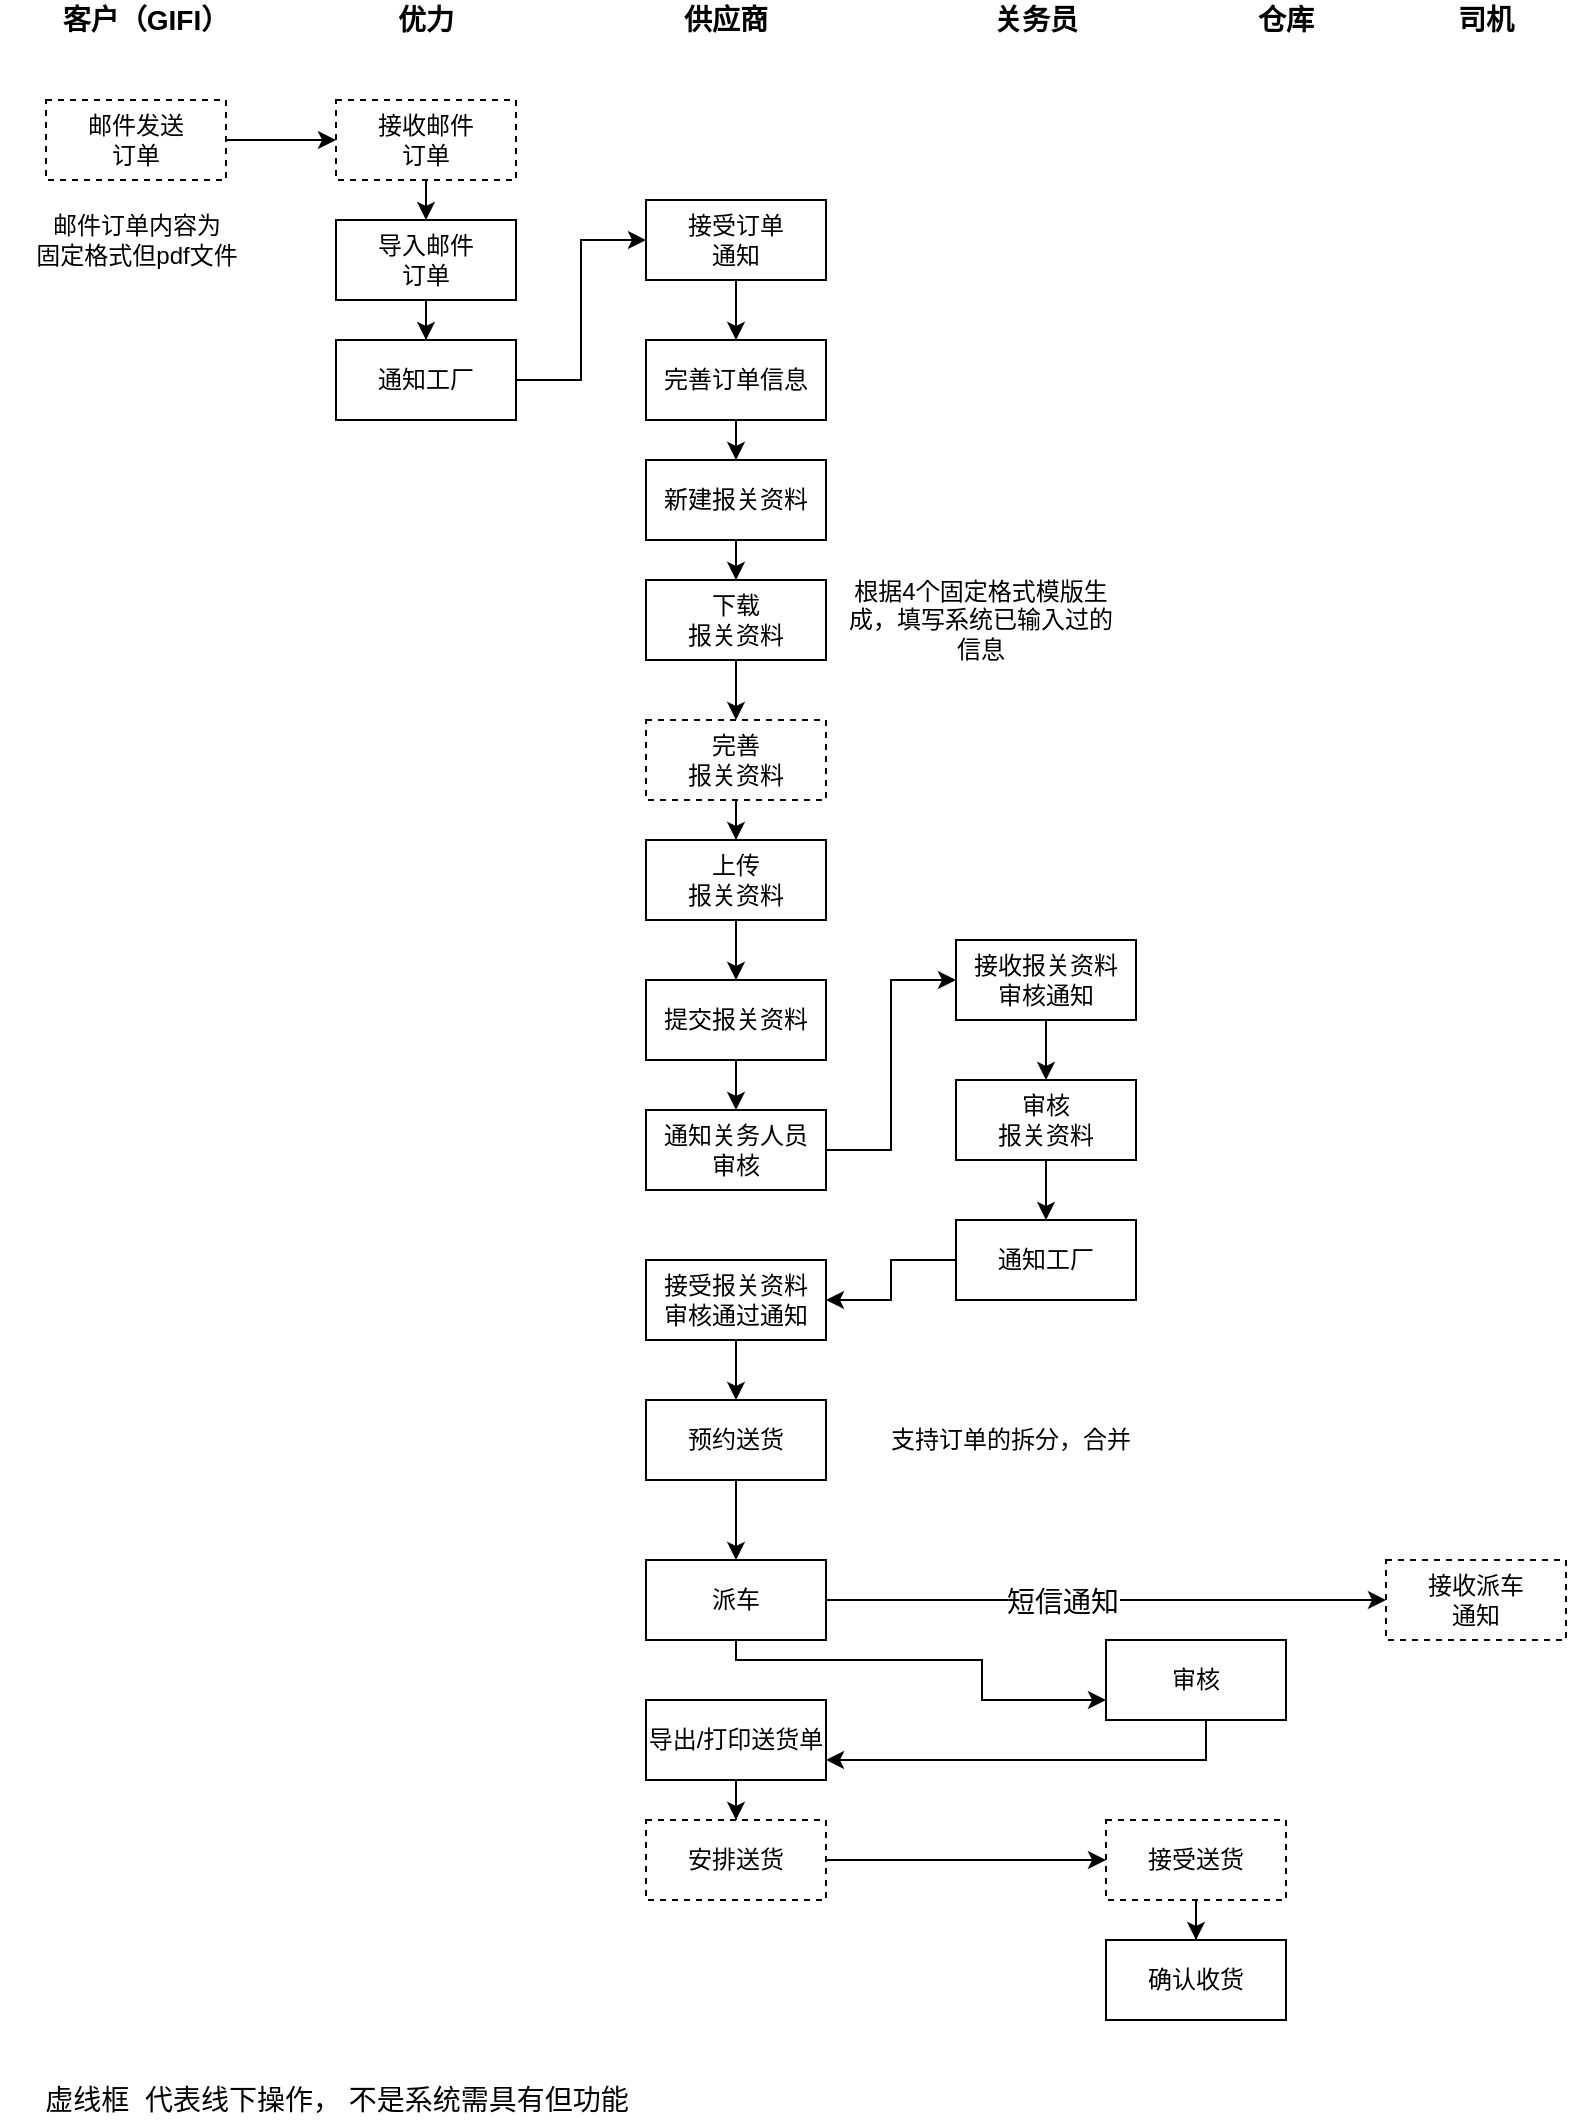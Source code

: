 <mxfile version="14.6.13" type="github" pages="6">
  <diagram id="r_dpZRQQ6k5GukbJklo0" name="业务流程图">
    <mxGraphModel dx="791" dy="509" grid="1" gridSize="10" guides="1" tooltips="1" connect="1" arrows="1" fold="1" page="1" pageScale="1" pageWidth="827" pageHeight="1169" math="0" shadow="0">
      <root>
        <mxCell id="0" />
        <mxCell id="1" parent="0" />
        <mxCell id="ywe2W4ERjsgmAIUgEcNF-4" value="客户（GIFI）" style="text;html=1;strokeColor=none;fillColor=none;align=center;verticalAlign=middle;whiteSpace=wrap;rounded=0;fontSize=14;fontStyle=1" parent="1" vertex="1">
          <mxGeometry x="40" y="30" width="100" height="20" as="geometry" />
        </mxCell>
        <mxCell id="ywe2W4ERjsgmAIUgEcNF-5" value="优力" style="text;html=1;strokeColor=none;fillColor=none;align=center;verticalAlign=middle;whiteSpace=wrap;rounded=0;fontSize=14;fontStyle=1" parent="1" vertex="1">
          <mxGeometry x="180" y="30" width="100" height="20" as="geometry" />
        </mxCell>
        <mxCell id="ywe2W4ERjsgmAIUgEcNF-6" value="供应商" style="text;html=1;strokeColor=none;fillColor=none;align=center;verticalAlign=middle;whiteSpace=wrap;rounded=0;fontSize=14;fontStyle=1" parent="1" vertex="1">
          <mxGeometry x="330" y="30" width="100" height="20" as="geometry" />
        </mxCell>
        <mxCell id="ywe2W4ERjsgmAIUgEcNF-7" value="关务员" style="text;html=1;strokeColor=none;fillColor=none;align=center;verticalAlign=middle;whiteSpace=wrap;rounded=0;fontSize=14;fontStyle=1" parent="1" vertex="1">
          <mxGeometry x="485" y="30" width="100" height="20" as="geometry" />
        </mxCell>
        <mxCell id="ywe2W4ERjsgmAIUgEcNF-37" value="" style="edgeStyle=orthogonalEdgeStyle;rounded=0;orthogonalLoop=1;jettySize=auto;html=1;" parent="1" source="ywe2W4ERjsgmAIUgEcNF-8" target="ywe2W4ERjsgmAIUgEcNF-9" edge="1">
          <mxGeometry relative="1" as="geometry" />
        </mxCell>
        <mxCell id="ywe2W4ERjsgmAIUgEcNF-8" value="邮件发送&lt;br&gt;订单" style="rounded=0;whiteSpace=wrap;html=1;dashed=1;" parent="1" vertex="1">
          <mxGeometry x="40" y="80" width="90" height="40" as="geometry" />
        </mxCell>
        <mxCell id="ywe2W4ERjsgmAIUgEcNF-40" value="" style="edgeStyle=orthogonalEdgeStyle;rounded=0;orthogonalLoop=1;jettySize=auto;html=1;" parent="1" source="ywe2W4ERjsgmAIUgEcNF-9" edge="1">
          <mxGeometry relative="1" as="geometry">
            <mxPoint x="230" y="140" as="targetPoint" />
          </mxGeometry>
        </mxCell>
        <mxCell id="ywe2W4ERjsgmAIUgEcNF-9" value="接收邮件&lt;br&gt;订单" style="rounded=0;whiteSpace=wrap;html=1;dashed=1;" parent="1" vertex="1">
          <mxGeometry x="185" y="80" width="90" height="40" as="geometry" />
        </mxCell>
        <mxCell id="ywe2W4ERjsgmAIUgEcNF-42" style="edgeStyle=orthogonalEdgeStyle;rounded=0;orthogonalLoop=1;jettySize=auto;html=1;entryX=0.5;entryY=0;entryDx=0;entryDy=0;" parent="1" source="ywe2W4ERjsgmAIUgEcNF-10" target="ywe2W4ERjsgmAIUgEcNF-17" edge="1">
          <mxGeometry relative="1" as="geometry" />
        </mxCell>
        <mxCell id="ywe2W4ERjsgmAIUgEcNF-10" value="导入邮件&lt;br&gt;订单" style="rounded=0;whiteSpace=wrap;html=1;" parent="1" vertex="1">
          <mxGeometry x="185" y="140" width="90" height="40" as="geometry" />
        </mxCell>
        <mxCell id="ywe2W4ERjsgmAIUgEcNF-45" value="" style="edgeStyle=orthogonalEdgeStyle;rounded=0;orthogonalLoop=1;jettySize=auto;html=1;entryX=0.5;entryY=0;entryDx=0;entryDy=0;exitX=0.5;exitY=1;exitDx=0;exitDy=0;" parent="1" source="ywe2W4ERjsgmAIUgEcNF-14" target="AOkjYl5HRvv-X5oUTe_U-1" edge="1">
          <mxGeometry relative="1" as="geometry" />
        </mxCell>
        <mxCell id="ywe2W4ERjsgmAIUgEcNF-14" value="完善订单信息" style="rounded=0;whiteSpace=wrap;html=1;" parent="1" vertex="1">
          <mxGeometry x="340" y="200" width="90" height="40" as="geometry" />
        </mxCell>
        <mxCell id="ywe2W4ERjsgmAIUgEcNF-46" style="edgeStyle=orthogonalEdgeStyle;rounded=0;orthogonalLoop=1;jettySize=auto;html=1;entryX=0.5;entryY=0;entryDx=0;entryDy=0;" parent="1" source="ywe2W4ERjsgmAIUgEcNF-15" target="ywe2W4ERjsgmAIUgEcNF-16" edge="1">
          <mxGeometry relative="1" as="geometry" />
        </mxCell>
        <mxCell id="ywe2W4ERjsgmAIUgEcNF-15" value="下载&lt;br&gt;报关资料" style="rounded=0;whiteSpace=wrap;html=1;" parent="1" vertex="1">
          <mxGeometry x="340" y="320" width="90" height="40" as="geometry" />
        </mxCell>
        <mxCell id="ywe2W4ERjsgmAIUgEcNF-47" style="edgeStyle=orthogonalEdgeStyle;rounded=0;orthogonalLoop=1;jettySize=auto;html=1;entryX=0.5;entryY=0;entryDx=0;entryDy=0;" parent="1" source="ywe2W4ERjsgmAIUgEcNF-16" target="ywe2W4ERjsgmAIUgEcNF-19" edge="1">
          <mxGeometry relative="1" as="geometry" />
        </mxCell>
        <mxCell id="ywe2W4ERjsgmAIUgEcNF-16" value="完善&lt;br&gt;报关资料" style="rounded=0;whiteSpace=wrap;html=1;dashed=1;" parent="1" vertex="1">
          <mxGeometry x="340" y="390" width="90" height="40" as="geometry" />
        </mxCell>
        <mxCell id="ywe2W4ERjsgmAIUgEcNF-43" style="edgeStyle=orthogonalEdgeStyle;rounded=0;orthogonalLoop=1;jettySize=auto;html=1;entryX=0;entryY=0.5;entryDx=0;entryDy=0;" parent="1" source="ywe2W4ERjsgmAIUgEcNF-17" target="ywe2W4ERjsgmAIUgEcNF-18" edge="1">
          <mxGeometry relative="1" as="geometry" />
        </mxCell>
        <mxCell id="ywe2W4ERjsgmAIUgEcNF-17" value="通知工厂" style="rounded=0;whiteSpace=wrap;html=1;" parent="1" vertex="1">
          <mxGeometry x="185" y="200" width="90" height="40" as="geometry" />
        </mxCell>
        <mxCell id="ywe2W4ERjsgmAIUgEcNF-44" value="" style="edgeStyle=orthogonalEdgeStyle;rounded=0;orthogonalLoop=1;jettySize=auto;html=1;" parent="1" source="ywe2W4ERjsgmAIUgEcNF-18" edge="1">
          <mxGeometry relative="1" as="geometry">
            <mxPoint x="385" y="200" as="targetPoint" />
          </mxGeometry>
        </mxCell>
        <mxCell id="ywe2W4ERjsgmAIUgEcNF-18" value="接受订单&lt;br&gt;通知" style="rounded=0;whiteSpace=wrap;html=1;" parent="1" vertex="1">
          <mxGeometry x="340" y="130" width="90" height="40" as="geometry" />
        </mxCell>
        <mxCell id="ywe2W4ERjsgmAIUgEcNF-48" style="edgeStyle=orthogonalEdgeStyle;rounded=0;orthogonalLoop=1;jettySize=auto;html=1;entryX=0.5;entryY=0;entryDx=0;entryDy=0;" parent="1" source="ywe2W4ERjsgmAIUgEcNF-19" target="ywe2W4ERjsgmAIUgEcNF-20" edge="1">
          <mxGeometry relative="1" as="geometry" />
        </mxCell>
        <mxCell id="ywe2W4ERjsgmAIUgEcNF-19" value="上传&lt;br&gt;报关资料" style="rounded=0;whiteSpace=wrap;html=1;" parent="1" vertex="1">
          <mxGeometry x="340" y="450" width="90" height="40" as="geometry" />
        </mxCell>
        <mxCell id="ywe2W4ERjsgmAIUgEcNF-49" value="" style="edgeStyle=orthogonalEdgeStyle;rounded=0;orthogonalLoop=1;jettySize=auto;html=1;" parent="1" source="ywe2W4ERjsgmAIUgEcNF-20" target="ywe2W4ERjsgmAIUgEcNF-21" edge="1">
          <mxGeometry relative="1" as="geometry" />
        </mxCell>
        <mxCell id="ywe2W4ERjsgmAIUgEcNF-20" value="提交报关资料" style="rounded=0;whiteSpace=wrap;html=1;" parent="1" vertex="1">
          <mxGeometry x="340" y="520" width="90" height="40" as="geometry" />
        </mxCell>
        <mxCell id="ywe2W4ERjsgmAIUgEcNF-50" style="edgeStyle=orthogonalEdgeStyle;rounded=0;orthogonalLoop=1;jettySize=auto;html=1;entryX=0;entryY=0.5;entryDx=0;entryDy=0;" parent="1" source="ywe2W4ERjsgmAIUgEcNF-21" target="ywe2W4ERjsgmAIUgEcNF-22" edge="1">
          <mxGeometry relative="1" as="geometry" />
        </mxCell>
        <mxCell id="ywe2W4ERjsgmAIUgEcNF-21" value="通知关务人员&lt;br&gt;审核" style="rounded=0;whiteSpace=wrap;html=1;" parent="1" vertex="1">
          <mxGeometry x="340" y="585" width="90" height="40" as="geometry" />
        </mxCell>
        <mxCell id="ywe2W4ERjsgmAIUgEcNF-51" style="edgeStyle=orthogonalEdgeStyle;rounded=0;orthogonalLoop=1;jettySize=auto;html=1;" parent="1" source="ywe2W4ERjsgmAIUgEcNF-22" edge="1">
          <mxGeometry relative="1" as="geometry">
            <mxPoint x="540" y="570" as="targetPoint" />
          </mxGeometry>
        </mxCell>
        <mxCell id="ywe2W4ERjsgmAIUgEcNF-22" value="接收报关资料&lt;br&gt;审核通知" style="rounded=0;whiteSpace=wrap;html=1;" parent="1" vertex="1">
          <mxGeometry x="495" y="500" width="90" height="40" as="geometry" />
        </mxCell>
        <mxCell id="ywe2W4ERjsgmAIUgEcNF-52" style="edgeStyle=orthogonalEdgeStyle;rounded=0;orthogonalLoop=1;jettySize=auto;html=1;entryX=0.5;entryY=0;entryDx=0;entryDy=0;" parent="1" source="ywe2W4ERjsgmAIUgEcNF-24" target="ywe2W4ERjsgmAIUgEcNF-25" edge="1">
          <mxGeometry relative="1" as="geometry" />
        </mxCell>
        <mxCell id="ywe2W4ERjsgmAIUgEcNF-24" value="审核&lt;br&gt;报关资料" style="rounded=0;whiteSpace=wrap;html=1;" parent="1" vertex="1">
          <mxGeometry x="495" y="570" width="90" height="40" as="geometry" />
        </mxCell>
        <mxCell id="ywe2W4ERjsgmAIUgEcNF-53" style="edgeStyle=orthogonalEdgeStyle;rounded=0;orthogonalLoop=1;jettySize=auto;html=1;entryX=1;entryY=0.5;entryDx=0;entryDy=0;" parent="1" source="ywe2W4ERjsgmAIUgEcNF-25" target="ywe2W4ERjsgmAIUgEcNF-26" edge="1">
          <mxGeometry relative="1" as="geometry">
            <mxPoint x="440" y="680" as="targetPoint" />
          </mxGeometry>
        </mxCell>
        <mxCell id="ywe2W4ERjsgmAIUgEcNF-25" value="通知工厂" style="rounded=0;whiteSpace=wrap;html=1;" parent="1" vertex="1">
          <mxGeometry x="495" y="640" width="90" height="40" as="geometry" />
        </mxCell>
        <mxCell id="ywe2W4ERjsgmAIUgEcNF-54" value="" style="edgeStyle=orthogonalEdgeStyle;rounded=0;orthogonalLoop=1;jettySize=auto;html=1;entryX=0.5;entryY=0;entryDx=0;entryDy=0;" parent="1" source="ywe2W4ERjsgmAIUgEcNF-26" target="ywe2W4ERjsgmAIUgEcNF-27" edge="1">
          <mxGeometry relative="1" as="geometry" />
        </mxCell>
        <mxCell id="ywe2W4ERjsgmAIUgEcNF-26" value="接受报关资料&lt;br&gt;审核通过通知" style="rounded=0;whiteSpace=wrap;html=1;" parent="1" vertex="1">
          <mxGeometry x="340" y="660" width="90" height="40" as="geometry" />
        </mxCell>
        <mxCell id="ywe2W4ERjsgmAIUgEcNF-55" style="edgeStyle=orthogonalEdgeStyle;rounded=0;orthogonalLoop=1;jettySize=auto;html=1;entryX=0.5;entryY=0;entryDx=0;entryDy=0;" parent="1" source="ywe2W4ERjsgmAIUgEcNF-27" target="ywe2W4ERjsgmAIUgEcNF-28" edge="1">
          <mxGeometry relative="1" as="geometry" />
        </mxCell>
        <mxCell id="ywe2W4ERjsgmAIUgEcNF-27" value="预约送货" style="rounded=0;whiteSpace=wrap;html=1;" parent="1" vertex="1">
          <mxGeometry x="340" y="730" width="90" height="40" as="geometry" />
        </mxCell>
        <mxCell id="aBH-4CXBsxQ8PNIViAPS-5" style="edgeStyle=orthogonalEdgeStyle;rounded=0;orthogonalLoop=1;jettySize=auto;html=1;entryX=0;entryY=0.5;entryDx=0;entryDy=0;fontSize=14;" parent="1" source="ywe2W4ERjsgmAIUgEcNF-28" target="aBH-4CXBsxQ8PNIViAPS-4" edge="1">
          <mxGeometry relative="1" as="geometry" />
        </mxCell>
        <mxCell id="0HM_U3vJ8pdBlkIfY50M-1" value="短信通知" style="edgeLabel;html=1;align=center;verticalAlign=middle;resizable=0;points=[];fontSize=14;" parent="aBH-4CXBsxQ8PNIViAPS-5" vertex="1" connectable="0">
          <mxGeometry x="-0.157" y="-1" relative="1" as="geometry">
            <mxPoint as="offset" />
          </mxGeometry>
        </mxCell>
        <mxCell id="w95PZdRx4VGNRm0yklTu-2" style="edgeStyle=orthogonalEdgeStyle;rounded=0;orthogonalLoop=1;jettySize=auto;html=1;entryX=0;entryY=0.75;entryDx=0;entryDy=0;" edge="1" parent="1" source="ywe2W4ERjsgmAIUgEcNF-28" target="w95PZdRx4VGNRm0yklTu-1">
          <mxGeometry relative="1" as="geometry">
            <Array as="points">
              <mxPoint x="385" y="860" />
              <mxPoint x="508" y="860" />
              <mxPoint x="508" y="880" />
            </Array>
          </mxGeometry>
        </mxCell>
        <mxCell id="ywe2W4ERjsgmAIUgEcNF-28" value="派车" style="rounded=0;whiteSpace=wrap;html=1;" parent="1" vertex="1">
          <mxGeometry x="340" y="810" width="90" height="40" as="geometry" />
        </mxCell>
        <mxCell id="ywe2W4ERjsgmAIUgEcNF-57" style="edgeStyle=orthogonalEdgeStyle;rounded=0;orthogonalLoop=1;jettySize=auto;html=1;entryX=0.5;entryY=0;entryDx=0;entryDy=0;" parent="1" source="ywe2W4ERjsgmAIUgEcNF-29" target="ywe2W4ERjsgmAIUgEcNF-32" edge="1">
          <mxGeometry relative="1" as="geometry" />
        </mxCell>
        <mxCell id="ywe2W4ERjsgmAIUgEcNF-29" value="导出/打印送货单" style="rounded=0;whiteSpace=wrap;html=1;" parent="1" vertex="1">
          <mxGeometry x="340" y="880" width="90" height="40" as="geometry" />
        </mxCell>
        <mxCell id="ywe2W4ERjsgmAIUgEcNF-31" value="仓库" style="text;html=1;strokeColor=none;fillColor=none;align=center;verticalAlign=middle;whiteSpace=wrap;rounded=0;fontSize=14;fontStyle=1" parent="1" vertex="1">
          <mxGeometry x="610" y="30" width="100" height="20" as="geometry" />
        </mxCell>
        <mxCell id="ywe2W4ERjsgmAIUgEcNF-58" style="edgeStyle=orthogonalEdgeStyle;rounded=0;orthogonalLoop=1;jettySize=auto;html=1;entryX=0;entryY=0.5;entryDx=0;entryDy=0;" parent="1" source="ywe2W4ERjsgmAIUgEcNF-32" target="ywe2W4ERjsgmAIUgEcNF-33" edge="1">
          <mxGeometry relative="1" as="geometry" />
        </mxCell>
        <mxCell id="ywe2W4ERjsgmAIUgEcNF-32" value="安排送货" style="rounded=0;whiteSpace=wrap;html=1;dashed=1;" parent="1" vertex="1">
          <mxGeometry x="340" y="940" width="90" height="40" as="geometry" />
        </mxCell>
        <mxCell id="ywe2W4ERjsgmAIUgEcNF-59" value="" style="edgeStyle=orthogonalEdgeStyle;rounded=0;orthogonalLoop=1;jettySize=auto;html=1;entryX=0.5;entryY=0;entryDx=0;entryDy=0;" parent="1" source="ywe2W4ERjsgmAIUgEcNF-33" target="ywe2W4ERjsgmAIUgEcNF-35" edge="1">
          <mxGeometry relative="1" as="geometry" />
        </mxCell>
        <mxCell id="ywe2W4ERjsgmAIUgEcNF-33" value="接受送货" style="rounded=0;whiteSpace=wrap;html=1;dashed=1;" parent="1" vertex="1">
          <mxGeometry x="570" y="940" width="90" height="40" as="geometry" />
        </mxCell>
        <mxCell id="ywe2W4ERjsgmAIUgEcNF-35" value="确认收货" style="rounded=0;whiteSpace=wrap;html=1;" parent="1" vertex="1">
          <mxGeometry x="570" y="1000" width="90" height="40" as="geometry" />
        </mxCell>
        <mxCell id="KTrfuTUIH0DIWkwMkSl8-2" value="邮件订单内容为&lt;br&gt;固定格式但pdf文件" style="text;html=1;strokeColor=none;fillColor=none;align=center;verticalAlign=middle;whiteSpace=wrap;rounded=0;" parent="1" vertex="1">
          <mxGeometry x="17.5" y="140" width="135" height="20" as="geometry" />
        </mxCell>
        <mxCell id="KTrfuTUIH0DIWkwMkSl8-4" value="根据4个固定格式模版生成，填写系统已输入过的信息" style="text;html=1;strokeColor=none;fillColor=none;align=center;verticalAlign=middle;whiteSpace=wrap;rounded=0;" parent="1" vertex="1">
          <mxGeometry x="440" y="330" width="135" height="20" as="geometry" />
        </mxCell>
        <mxCell id="AjBignHwhJ9VBvzr88LJ-1" value="支持订单的拆分，合并" style="text;html=1;strokeColor=none;fillColor=none;align=center;verticalAlign=middle;whiteSpace=wrap;rounded=0;" parent="1" vertex="1">
          <mxGeometry x="455" y="740" width="135" height="20" as="geometry" />
        </mxCell>
        <mxCell id="aBH-4CXBsxQ8PNIViAPS-1" value="司机" style="text;html=1;strokeColor=none;fillColor=none;align=center;verticalAlign=middle;whiteSpace=wrap;rounded=0;fontSize=14;fontStyle=1" parent="1" vertex="1">
          <mxGeometry x="710" y="30" width="100" height="20" as="geometry" />
        </mxCell>
        <mxCell id="aBH-4CXBsxQ8PNIViAPS-4" value="接收派车&lt;br&gt;通知" style="rounded=0;whiteSpace=wrap;html=1;dashed=1;" parent="1" vertex="1">
          <mxGeometry x="710" y="810" width="90" height="40" as="geometry" />
        </mxCell>
        <mxCell id="0HM_U3vJ8pdBlkIfY50M-2" value="虚线框&amp;nbsp; 代表线下操作， 不是系统需具有但功能" style="text;html=1;align=center;verticalAlign=middle;resizable=0;points=[];autosize=1;strokeColor=none;fontSize=14;" parent="1" vertex="1">
          <mxGeometry x="30" y="1070" width="310" height="20" as="geometry" />
        </mxCell>
        <mxCell id="w95PZdRx4VGNRm0yklTu-3" style="edgeStyle=orthogonalEdgeStyle;rounded=0;orthogonalLoop=1;jettySize=auto;html=1;entryX=1;entryY=0.75;entryDx=0;entryDy=0;" edge="1" parent="1" source="w95PZdRx4VGNRm0yklTu-1" target="ywe2W4ERjsgmAIUgEcNF-29">
          <mxGeometry relative="1" as="geometry">
            <Array as="points">
              <mxPoint x="620" y="910" />
            </Array>
          </mxGeometry>
        </mxCell>
        <mxCell id="w95PZdRx4VGNRm0yklTu-1" value="审核" style="rounded=0;whiteSpace=wrap;html=1;" vertex="1" parent="1">
          <mxGeometry x="570" y="850" width="90" height="40" as="geometry" />
        </mxCell>
        <mxCell id="AOkjYl5HRvv-X5oUTe_U-3" value="" style="edgeStyle=orthogonalEdgeStyle;rounded=0;orthogonalLoop=1;jettySize=auto;html=1;" edge="1" parent="1" source="AOkjYl5HRvv-X5oUTe_U-1">
          <mxGeometry relative="1" as="geometry">
            <mxPoint x="385" y="320" as="targetPoint" />
          </mxGeometry>
        </mxCell>
        <mxCell id="AOkjYl5HRvv-X5oUTe_U-1" value="新建报关资料" style="rounded=0;whiteSpace=wrap;html=1;" vertex="1" parent="1">
          <mxGeometry x="340" y="260" width="90" height="40" as="geometry" />
        </mxCell>
      </root>
    </mxGraphModel>
  </diagram>
  <diagram id="j0jk890tXHY0PpcCtY2N" name="系统上下文">
    <mxGraphModel dx="1186" dy="764" grid="1" gridSize="10" guides="1" tooltips="1" connect="1" arrows="1" fold="1" page="1" pageScale="1" pageWidth="827" pageHeight="1169" math="0" shadow="0">
      <root>
        <mxCell id="GLUvTiBQzX47aJW1uTeo-0" />
        <mxCell id="GLUvTiBQzX47aJW1uTeo-1" parent="GLUvTiBQzX47aJW1uTeo-0" />
        <mxCell id="_JE2uhXKbqOFR6C2QaG3-8" value="" style="edgeStyle=orthogonalEdgeStyle;rounded=0;orthogonalLoop=1;jettySize=auto;html=1;" parent="GLUvTiBQzX47aJW1uTeo-1" source="_JE2uhXKbqOFR6C2QaG3-0" target="_JE2uhXKbqOFR6C2QaG3-3" edge="1">
          <mxGeometry relative="1" as="geometry" />
        </mxCell>
        <mxCell id="Z6kRSgf-jV7Q28qiHfV8-5" value="API" style="edgeLabel;html=1;align=center;verticalAlign=middle;resizable=0;points=[];" parent="_JE2uhXKbqOFR6C2QaG3-8" vertex="1" connectable="0">
          <mxGeometry x="0.075" y="-1" relative="1" as="geometry">
            <mxPoint as="offset" />
          </mxGeometry>
        </mxCell>
        <mxCell id="_JE2uhXKbqOFR6C2QaG3-0" value="英荣物流&lt;br&gt;进区预约系统" style="rounded=0;whiteSpace=wrap;html=1;" parent="GLUvTiBQzX47aJW1uTeo-1" vertex="1">
          <mxGeometry x="240" y="220" width="180" height="120" as="geometry" />
        </mxCell>
        <mxCell id="_JE2uhXKbqOFR6C2QaG3-3" value="短信接口" style="rounded=0;whiteSpace=wrap;html=1;" parent="GLUvTiBQzX47aJW1uTeo-1" vertex="1">
          <mxGeometry x="500" y="250" width="120" height="60" as="geometry" />
        </mxCell>
        <mxCell id="Z6kRSgf-jV7Q28qiHfV8-1" style="edgeStyle=orthogonalEdgeStyle;rounded=0;orthogonalLoop=1;jettySize=auto;html=1;" parent="GLUvTiBQzX47aJW1uTeo-1" source="Z6kRSgf-jV7Q28qiHfV8-0" target="_JE2uhXKbqOFR6C2QaG3-0" edge="1">
          <mxGeometry relative="1" as="geometry" />
        </mxCell>
        <mxCell id="Z6kRSgf-jV7Q28qiHfV8-3" value="Excel" style="edgeLabel;html=1;align=center;verticalAlign=middle;resizable=0;points=[];" parent="Z6kRSgf-jV7Q28qiHfV8-1" vertex="1" connectable="0">
          <mxGeometry x="-0.145" y="-4" relative="1" as="geometry">
            <mxPoint as="offset" />
          </mxGeometry>
        </mxCell>
        <mxCell id="Z6kRSgf-jV7Q28qiHfV8-0" value="GIFI系统" style="rounded=0;whiteSpace=wrap;html=1;" parent="GLUvTiBQzX47aJW1uTeo-1" vertex="1">
          <mxGeometry x="10" y="250" width="120" height="60" as="geometry" />
        </mxCell>
      </root>
    </mxGraphModel>
  </diagram>
  <diagram id="rkugFuKP_M-svsGpsbyo" name="订单状态图">
    <mxGraphModel dx="1186" dy="764" grid="1" gridSize="10" guides="1" tooltips="1" connect="1" arrows="1" fold="1" page="1" pageScale="1" pageWidth="827" pageHeight="1169" math="0" shadow="0">
      <root>
        <mxCell id="zqVNiUAK1dwLBlLntrLP-0" />
        <mxCell id="zqVNiUAK1dwLBlLntrLP-1" parent="zqVNiUAK1dwLBlLntrLP-0" />
        <mxCell id="zqVNiUAK1dwLBlLntrLP-4" value="导入订单" style="edgeStyle=orthogonalEdgeStyle;rounded=0;orthogonalLoop=1;jettySize=auto;html=1;fontSize=14;" parent="zqVNiUAK1dwLBlLntrLP-1" source="zqVNiUAK1dwLBlLntrLP-2" target="zqVNiUAK1dwLBlLntrLP-3" edge="1">
          <mxGeometry relative="1" as="geometry" />
        </mxCell>
        <mxCell id="zqVNiUAK1dwLBlLntrLP-2" value="" style="ellipse;fillColor=#000000;strokeColor=none;dashed=1;fontSize=14;" parent="zqVNiUAK1dwLBlLntrLP-1" vertex="1">
          <mxGeometry y="275" width="30" height="30" as="geometry" />
        </mxCell>
        <mxCell id="luMfTUgoU5A-CFu4LK7m-0" value="" style="edgeStyle=orthogonalEdgeStyle;rounded=0;orthogonalLoop=1;jettySize=auto;html=1;fontSize=14;" parent="zqVNiUAK1dwLBlLntrLP-1" source="zqVNiUAK1dwLBlLntrLP-3" target="zqVNiUAK1dwLBlLntrLP-5" edge="1">
          <mxGeometry relative="1" as="geometry">
            <Array as="points">
              <mxPoint x="260" y="295" />
              <mxPoint x="260" y="295" />
            </Array>
          </mxGeometry>
        </mxCell>
        <mxCell id="luMfTUgoU5A-CFu4LK7m-1" value="完善订单数据&lt;br&gt;上传报关资料，并提交" style="edgeLabel;html=1;align=center;verticalAlign=middle;resizable=0;points=[];fontSize=14;" parent="luMfTUgoU5A-CFu4LK7m-0" vertex="1" connectable="0">
          <mxGeometry x="-0.243" y="-1" relative="1" as="geometry">
            <mxPoint x="18" y="-6" as="offset" />
          </mxGeometry>
        </mxCell>
        <mxCell id="zqVNiUAK1dwLBlLntrLP-3" value="待完善资料" style="html=1;align=center;verticalAlign=top;rounded=1;absoluteArcSize=1;arcSize=10;dashed=1;fontSize=14;" parent="zqVNiUAK1dwLBlLntrLP-1" vertex="1">
          <mxGeometry x="100" y="275" width="80" height="30" as="geometry" />
        </mxCell>
        <mxCell id="luMfTUgoU5A-CFu4LK7m-2" value="" style="edgeStyle=orthogonalEdgeStyle;rounded=0;orthogonalLoop=1;jettySize=auto;html=1;fontSize=14;entryX=0;entryY=0.5;entryDx=0;entryDy=0;exitX=0.5;exitY=1;exitDx=0;exitDy=0;" parent="zqVNiUAK1dwLBlLntrLP-1" source="zqVNiUAK1dwLBlLntrLP-5" target="luMfTUgoU5A-CFu4LK7m-5" edge="1">
          <mxGeometry relative="1" as="geometry">
            <mxPoint x="380" y="375" as="sourcePoint" />
            <Array as="points">
              <mxPoint x="383" y="335" />
              <mxPoint x="240" y="335" />
              <mxPoint x="240" y="405" />
            </Array>
          </mxGeometry>
        </mxCell>
        <mxCell id="luMfTUgoU5A-CFu4LK7m-4" value="新建报关资料" style="edgeLabel;html=1;align=center;verticalAlign=middle;resizable=0;points=[];fontSize=14;" parent="luMfTUgoU5A-CFu4LK7m-2" vertex="1" connectable="0">
          <mxGeometry x="-0.025" y="4" relative="1" as="geometry">
            <mxPoint y="16" as="offset" />
          </mxGeometry>
        </mxCell>
        <mxCell id="zqVNiUAK1dwLBlLntrLP-5" value="待申报" style="html=1;align=center;verticalAlign=top;rounded=1;absoluteArcSize=1;arcSize=10;dashed=1;fontSize=14;" parent="zqVNiUAK1dwLBlLntrLP-1" vertex="1">
          <mxGeometry x="340" y="275" width="86" height="40" as="geometry" />
        </mxCell>
        <mxCell id="FIRaHPwLCgoLLPrhEv8w-11" style="edgeStyle=orthogonalEdgeStyle;rounded=0;orthogonalLoop=1;jettySize=auto;html=1;fontSize=14;entryX=0;entryY=0.5;entryDx=0;entryDy=0;" parent="zqVNiUAK1dwLBlLntrLP-1" source="RYGxC_AzVt3uXETUmqKl-0" target="FIRaHPwLCgoLLPrhEv8w-1" edge="1">
          <mxGeometry relative="1" as="geometry">
            <mxPoint x="365" y="1000" as="targetPoint" />
            <Array as="points">
              <mxPoint x="250" y="1045" />
              <mxPoint x="250" y="940" />
            </Array>
          </mxGeometry>
        </mxCell>
        <mxCell id="40Y6uMcBQ19zkM8VBDz7-3" style="edgeStyle=orthogonalEdgeStyle;rounded=0;orthogonalLoop=1;jettySize=auto;html=1;entryX=0;entryY=0.5;entryDx=0;entryDy=0;fontSize=14;" parent="zqVNiUAK1dwLBlLntrLP-1" source="RYGxC_AzVt3uXETUmqKl-0" target="40Y6uMcBQ19zkM8VBDz7-2" edge="1">
          <mxGeometry relative="1" as="geometry" />
        </mxCell>
        <mxCell id="40Y6uMcBQ19zkM8VBDz7-4" value="确认送货单" style="edgeLabel;html=1;align=center;verticalAlign=middle;resizable=0;points=[];fontSize=14;" parent="40Y6uMcBQ19zkM8VBDz7-3" vertex="1" connectable="0">
          <mxGeometry x="0.394" y="1" relative="1" as="geometry">
            <mxPoint x="17" y="1" as="offset" />
          </mxGeometry>
        </mxCell>
        <mxCell id="RYGxC_AzVt3uXETUmqKl-0" value="部分送货" style="html=1;align=center;verticalAlign=top;rounded=1;absoluteArcSize=1;arcSize=10;dashed=1;fontSize=14;" parent="zqVNiUAK1dwLBlLntrLP-1" vertex="1">
          <mxGeometry x="320" y="1030" width="100" height="30" as="geometry" />
        </mxCell>
        <mxCell id="SCxf6qrpawCMKWiC1Ge0-15" value="" style="edgeStyle=orthogonalEdgeStyle;rounded=0;orthogonalLoop=1;jettySize=auto;html=1;fontSize=14;entryX=0;entryY=0.5;entryDx=0;entryDy=0;" parent="zqVNiUAK1dwLBlLntrLP-1" source="BbUIF5LAs-FmI1S-i4ak-0" target="DQOsP9pNcgSTMuXmvlMK-19" edge="1">
          <mxGeometry relative="1" as="geometry" />
        </mxCell>
        <mxCell id="SCxf6qrpawCMKWiC1Ge0-16" value="审核预约送货" style="edgeLabel;html=1;align=center;verticalAlign=middle;resizable=0;points=[];fontSize=14;" parent="SCxf6qrpawCMKWiC1Ge0-15" vertex="1" connectable="0">
          <mxGeometry x="0.292" y="4" relative="1" as="geometry">
            <mxPoint x="-22" y="4" as="offset" />
          </mxGeometry>
        </mxCell>
        <mxCell id="BbUIF5LAs-FmI1S-i4ak-0" value="送货" style="html=1;align=center;verticalAlign=top;rounded=1;absoluteArcSize=1;arcSize=10;dashed=1;fontSize=14;" parent="zqVNiUAK1dwLBlLntrLP-1" vertex="1">
          <mxGeometry x="482.5" y="925" width="100" height="30" as="geometry" />
        </mxCell>
        <mxCell id="SCxf6qrpawCMKWiC1Ge0-10" value="" style="edgeStyle=orthogonalEdgeStyle;rounded=0;orthogonalLoop=1;jettySize=auto;html=1;fontSize=14;" parent="zqVNiUAK1dwLBlLntrLP-1" source="BbUIF5LAs-FmI1S-i4ak-2" target="SCxf6qrpawCMKWiC1Ge0-9" edge="1">
          <mxGeometry relative="1" as="geometry" />
        </mxCell>
        <mxCell id="BbUIF5LAs-FmI1S-i4ak-2" value="完成送货" style="html=1;align=center;verticalAlign=top;rounded=1;absoluteArcSize=1;arcSize=10;dashed=1;fontSize=14;" parent="zqVNiUAK1dwLBlLntrLP-1" vertex="1">
          <mxGeometry x="930" y="905" width="96" height="40" as="geometry" />
        </mxCell>
        <mxCell id="Gdo7_55FNq6XrYwaU7nG-3" style="edgeStyle=orthogonalEdgeStyle;rounded=0;orthogonalLoop=1;jettySize=auto;html=1;entryX=0.5;entryY=0;entryDx=0;entryDy=0;" edge="1" parent="zqVNiUAK1dwLBlLntrLP-1" source="luMfTUgoU5A-CFu4LK7m-5" target="Gdo7_55FNq6XrYwaU7nG-1">
          <mxGeometry relative="1" as="geometry" />
        </mxCell>
        <mxCell id="Gdo7_55FNq6XrYwaU7nG-7" value="否" style="edgeLabel;html=1;align=center;verticalAlign=middle;resizable=0;points=[];" vertex="1" connectable="0" parent="Gdo7_55FNq6XrYwaU7nG-3">
          <mxGeometry x="-0.233" y="-4" relative="1" as="geometry">
            <mxPoint as="offset" />
          </mxGeometry>
        </mxCell>
        <mxCell id="NX-Ban-UFJUTIHPDAZ9L-4" value="是" style="edgeStyle=orthogonalEdgeStyle;rounded=0;orthogonalLoop=1;jettySize=auto;html=1;" edge="1" parent="zqVNiUAK1dwLBlLntrLP-1" source="luMfTUgoU5A-CFu4LK7m-5" target="Gdo7_55FNq6XrYwaU7nG-0">
          <mxGeometry relative="1" as="geometry" />
        </mxCell>
        <mxCell id="luMfTUgoU5A-CFu4LK7m-5" value="是否订单&lt;br&gt;全部明细" style="rhombus;whiteSpace=wrap;html=1;dashed=1;fontSize=14;" parent="zqVNiUAK1dwLBlLntrLP-1" vertex="1">
          <mxGeometry x="300" y="365" width="80" height="80" as="geometry" />
        </mxCell>
        <mxCell id="FIRaHPwLCgoLLPrhEv8w-2" value="是" style="edgeStyle=orthogonalEdgeStyle;rounded=0;orthogonalLoop=1;jettySize=auto;html=1;entryX=0;entryY=0.5;entryDx=0;entryDy=0;fontSize=14;" parent="zqVNiUAK1dwLBlLntrLP-1" source="FIRaHPwLCgoLLPrhEv8w-1" target="BbUIF5LAs-FmI1S-i4ak-0" edge="1">
          <mxGeometry relative="1" as="geometry" />
        </mxCell>
        <mxCell id="FIRaHPwLCgoLLPrhEv8w-6" style="edgeStyle=orthogonalEdgeStyle;rounded=0;orthogonalLoop=1;jettySize=auto;html=1;fontSize=14;" parent="zqVNiUAK1dwLBlLntrLP-1" source="FIRaHPwLCgoLLPrhEv8w-1" target="RYGxC_AzVt3uXETUmqKl-0" edge="1">
          <mxGeometry relative="1" as="geometry" />
        </mxCell>
        <mxCell id="FIRaHPwLCgoLLPrhEv8w-7" value="否" style="edgeLabel;html=1;align=center;verticalAlign=middle;resizable=0;points=[];fontSize=14;" parent="FIRaHPwLCgoLLPrhEv8w-6" vertex="1" connectable="0">
          <mxGeometry x="-0.22" relative="1" as="geometry">
            <mxPoint as="offset" />
          </mxGeometry>
        </mxCell>
        <mxCell id="FIRaHPwLCgoLLPrhEv8w-1" value="是否订单全部明细所有货" style="rhombus;whiteSpace=wrap;html=1;dashed=1;fontSize=14;" parent="zqVNiUAK1dwLBlLntrLP-1" vertex="1">
          <mxGeometry x="330" y="900" width="80" height="80" as="geometry" />
        </mxCell>
        <mxCell id="SCxf6qrpawCMKWiC1Ge0-9" value="" style="ellipse;html=1;shape=endState;fillColor=#000000;strokeColor=#000000;dashed=1;fontSize=14;" parent="zqVNiUAK1dwLBlLntrLP-1" vertex="1">
          <mxGeometry x="1100" y="920" width="30" height="30" as="geometry" />
        </mxCell>
        <mxCell id="naT24ankH501eiUGbZcB-0" value="&lt;span style=&quot;font-weight: 700&quot;&gt;优力&lt;/span&gt;" style="shape=umlLifeline;perimeter=lifelinePerimeter;whiteSpace=wrap;html=1;container=1;collapsible=0;recursiveResize=0;outlineConnect=0;dashed=1;fontSize=14;" parent="zqVNiUAK1dwLBlLntrLP-1" vertex="1">
          <mxGeometry x="30" y="145" width="100" height="70" as="geometry" />
        </mxCell>
        <mxCell id="naT24ankH501eiUGbZcB-1" value="" style="shape=partialRectangle;whiteSpace=wrap;html=1;bottom=0;fillColor=none;point=[];connectable=0;" parent="naT24ankH501eiUGbZcB-0" vertex="1">
          <mxGeometry x="30" y="70" width="40" height="20" as="geometry" />
        </mxCell>
        <mxCell id="_JmzDwe6ED92iAwphKZs-4" value="&lt;span style=&quot;font-weight: 700&quot;&gt;供应商&lt;/span&gt;" style="shape=umlLifeline;perimeter=lifelinePerimeter;whiteSpace=wrap;html=1;container=1;collapsible=0;recursiveResize=0;outlineConnect=0;dashed=1;fontSize=14;" parent="zqVNiUAK1dwLBlLntrLP-1" vertex="1">
          <mxGeometry x="194" y="145" width="100" height="90" as="geometry" />
        </mxCell>
        <mxCell id="_JmzDwe6ED92iAwphKZs-5" value="" style="shape=partialRectangle;whiteSpace=wrap;html=1;bottom=0;fillColor=none;point=[];connectable=0;" parent="_JmzDwe6ED92iAwphKZs-4" vertex="1">
          <mxGeometry x="20" y="70" width="70" height="20" as="geometry" />
        </mxCell>
        <mxCell id="_JmzDwe6ED92iAwphKZs-6" value="&lt;span style=&quot;font-weight: 700&quot;&gt;关务员&lt;/span&gt;" style="shape=umlLifeline;perimeter=lifelinePerimeter;whiteSpace=wrap;html=1;container=1;collapsible=0;recursiveResize=0;outlineConnect=0;dashed=1;fontSize=14;" parent="zqVNiUAK1dwLBlLntrLP-1" vertex="1">
          <mxGeometry x="467" y="140" width="135" height="100" as="geometry" />
        </mxCell>
        <mxCell id="_JmzDwe6ED92iAwphKZs-7" value="" style="shape=partialRectangle;whiteSpace=wrap;html=1;bottom=0;fillColor=none;point=[];connectable=0;" parent="_JmzDwe6ED92iAwphKZs-6" vertex="1">
          <mxGeometry x="10" y="80" width="120" height="20" as="geometry" />
        </mxCell>
        <mxCell id="40Y6uMcBQ19zkM8VBDz7-5" style="edgeStyle=orthogonalEdgeStyle;rounded=0;orthogonalLoop=1;jettySize=auto;html=1;entryX=0.5;entryY=1;entryDx=0;entryDy=0;fontSize=14;" parent="zqVNiUAK1dwLBlLntrLP-1" source="40Y6uMcBQ19zkM8VBDz7-2" target="SCxf6qrpawCMKWiC1Ge0-9" edge="1">
          <mxGeometry relative="1" as="geometry" />
        </mxCell>
        <mxCell id="40Y6uMcBQ19zkM8VBDz7-2" value="部分收货" style="html=1;align=center;verticalAlign=top;rounded=1;absoluteArcSize=1;arcSize=10;dashed=1;fontSize=14;" parent="zqVNiUAK1dwLBlLntrLP-1" vertex="1">
          <mxGeometry x="740" y="1025" width="96" height="40" as="geometry" />
        </mxCell>
        <mxCell id="huMVQEKEeiozlGv6zTiJ-0" value="&lt;meta charset=&quot;utf-8&quot;&gt;&lt;span style=&quot;color: rgb(0, 0, 0); font-family: helvetica; font-size: 14px; font-style: normal; font-weight: 400; letter-spacing: normal; text-align: center; text-indent: 0px; text-transform: none; word-spacing: 0px; background-color: rgb(255, 255, 255); display: inline; float: none;&quot;&gt;，填写报关信息提交&lt;/span&gt;" style="text;whiteSpace=wrap;html=1;" vertex="1" parent="zqVNiUAK1dwLBlLntrLP-1">
          <mxGeometry x="180" y="1169" width="150" height="30" as="geometry" />
        </mxCell>
        <mxCell id="Xv2Vq7FkLIMIQ1LAuz2_-0" value="部分送货" style="html=1;align=center;verticalAlign=top;rounded=1;absoluteArcSize=1;arcSize=10;dashed=1;fontSize=14;" vertex="1" parent="zqVNiUAK1dwLBlLntrLP-1">
          <mxGeometry x="380" y="1390" width="100" height="30" as="geometry" />
        </mxCell>
        <mxCell id="Xv2Vq7FkLIMIQ1LAuz2_-1" value="wan c送货" style="html=1;align=center;verticalAlign=top;rounded=1;absoluteArcSize=1;arcSize=10;dashed=1;fontSize=14;" vertex="1" parent="zqVNiUAK1dwLBlLntrLP-1">
          <mxGeometry x="380" y="1460" width="100" height="30" as="geometry" />
        </mxCell>
        <mxCell id="UQuIYzVXrDVlwninZl7o-0" value="&lt;span style=&quot;color: rgb(0 , 0 , 0) ; font-family: &amp;#34;helvetica&amp;#34; ; font-size: 14px ; font-style: normal ; font-weight: 400 ; letter-spacing: normal ; text-align: center ; text-indent: 0px ; text-transform: none ; word-spacing: 0px ; background-color: rgb(255 , 255 , 255) ; display: inline ; float: none&quot;&gt;报关状态：待完善资料，待申报，部分申报，部分申报通过，部分申报不通过，&lt;/span&gt;&lt;span style=&quot;font-family: &amp;#34;helvetica&amp;#34; ; font-size: 14px ; text-align: center ; background-color: rgb(255 , 255 , 255)&quot;&gt;申报，申报不通过，完成&lt;/span&gt;&lt;span style=&quot;font-family: &amp;#34;helvetica&amp;#34; ; font-size: 14px ; text-align: center ; background-color: rgb(255 , 255 , 255)&quot;&gt;申报&lt;/span&gt;" style="text;whiteSpace=wrap;html=1;" vertex="1" parent="zqVNiUAK1dwLBlLntrLP-1">
          <mxGeometry width="780" height="30" as="geometry" />
        </mxCell>
        <mxCell id="O9-Z8vb93SLOg6QCj8Gj-0" value="&lt;span style=&quot;color: rgb(0 , 0 , 0) ; font-family: &amp;#34;helvetica&amp;#34; ; font-size: 14px ; font-style: normal ; font-weight: 400 ; letter-spacing: normal ; text-align: center ; text-indent: 0px ; text-transform: none ; word-spacing: 0px ; background-color: rgb(255 , 255 , 255) ; display: inline ; float: none&quot;&gt;新建预约送货，只针对报关状态为部分申报通过和完成申报的订单&lt;br&gt;&lt;br&gt;送货状态：待送货，部分预约送货，部分预约送货通过，部分预约送货不通过，预约送货，预约送货通过，&lt;br&gt;&lt;/span&gt;&lt;span style=&quot;font-family: &amp;#34;helvetica&amp;#34; ; font-size: 14px ; text-align: center ; background-color: rgb(255 , 255 , 255)&quot;&gt;&amp;nbsp; &amp;nbsp; &amp;nbsp; &amp;nbsp; &amp;nbsp; &amp;nbsp; &amp;nbsp; &amp;nbsp; &amp;nbsp; 预约送货不通过，完成送货&lt;/span&gt;" style="text;whiteSpace=wrap;html=1;" vertex="1" parent="zqVNiUAK1dwLBlLntrLP-1">
          <mxGeometry x="10" y="730" width="770" height="60" as="geometry" />
        </mxCell>
        <mxCell id="NX-Ban-UFJUTIHPDAZ9L-5" value="" style="edgeStyle=orthogonalEdgeStyle;rounded=0;orthogonalLoop=1;jettySize=auto;html=1;entryX=0.5;entryY=0;entryDx=0;entryDy=0;" edge="1" parent="zqVNiUAK1dwLBlLntrLP-1" source="Gdo7_55FNq6XrYwaU7nG-0" target="FeHFD4ZKRUKwZitq0shn-0">
          <mxGeometry relative="1" as="geometry">
            <Array as="points">
              <mxPoint x="466" y="340" />
              <mxPoint x="620" y="340" />
            </Array>
          </mxGeometry>
        </mxCell>
        <mxCell id="NX-Ban-UFJUTIHPDAZ9L-6" value="审核报关资料" style="edgeLabel;html=1;align=center;verticalAlign=middle;resizable=0;points=[];" vertex="1" connectable="0" parent="NX-Ban-UFJUTIHPDAZ9L-5">
          <mxGeometry x="-0.182" y="3" relative="1" as="geometry">
            <mxPoint x="40" y="3" as="offset" />
          </mxGeometry>
        </mxCell>
        <mxCell id="Gdo7_55FNq6XrYwaU7nG-0" value="申报" style="html=1;align=center;verticalAlign=top;rounded=1;absoluteArcSize=1;arcSize=10;dashed=1;fontSize=14;" vertex="1" parent="zqVNiUAK1dwLBlLntrLP-1">
          <mxGeometry x="426" y="390" width="80" height="30" as="geometry" />
        </mxCell>
        <mxCell id="Gdo7_55FNq6XrYwaU7nG-8" style="edgeStyle=orthogonalEdgeStyle;rounded=0;orthogonalLoop=1;jettySize=auto;html=1;entryX=0;entryY=0.5;entryDx=0;entryDy=0;" edge="1" parent="zqVNiUAK1dwLBlLntrLP-1" source="Gdo7_55FNq6XrYwaU7nG-1" target="luMfTUgoU5A-CFu4LK7m-5">
          <mxGeometry relative="1" as="geometry">
            <Array as="points">
              <mxPoint x="240" y="550" />
              <mxPoint x="240" y="405" />
            </Array>
          </mxGeometry>
        </mxCell>
        <mxCell id="FeHFD4ZKRUKwZitq0shn-9" value="审核报关资料" style="edgeStyle=orthogonalEdgeStyle;rounded=0;orthogonalLoop=1;jettySize=auto;html=1;entryX=0;entryY=0.5;entryDx=0;entryDy=0;" edge="1" parent="zqVNiUAK1dwLBlLntrLP-1" source="Gdo7_55FNq6XrYwaU7nG-1" target="FeHFD4ZKRUKwZitq0shn-8">
          <mxGeometry x="0.263" relative="1" as="geometry">
            <mxPoint as="offset" />
          </mxGeometry>
        </mxCell>
        <mxCell id="Gdo7_55FNq6XrYwaU7nG-1" value="部分申报" style="html=1;align=center;verticalAlign=top;rounded=1;absoluteArcSize=1;arcSize=10;dashed=1;fontSize=14;" vertex="1" parent="zqVNiUAK1dwLBlLntrLP-1">
          <mxGeometry x="300" y="535" width="80" height="30" as="geometry" />
        </mxCell>
        <mxCell id="Gdo7_55FNq6XrYwaU7nG-9" value="新建报关资料" style="edgeLabel;html=1;align=center;verticalAlign=middle;resizable=0;points=[];fontSize=14;" vertex="1" connectable="0" parent="zqVNiUAK1dwLBlLntrLP-1">
          <mxGeometry x="260" y="365" as="geometry">
            <mxPoint x="-5" y="84" as="offset" />
          </mxGeometry>
        </mxCell>
        <mxCell id="DQOsP9pNcgSTMuXmvlMK-9" style="edgeStyle=orthogonalEdgeStyle;rounded=0;orthogonalLoop=1;jettySize=auto;html=1;" edge="1" parent="zqVNiUAK1dwLBlLntrLP-1" source="NX-Ban-UFJUTIHPDAZ9L-1">
          <mxGeometry relative="1" as="geometry">
            <mxPoint x="800" y="420" as="targetPoint" />
          </mxGeometry>
        </mxCell>
        <mxCell id="NX-Ban-UFJUTIHPDAZ9L-1" value="完成申报" style="html=1;align=center;verticalAlign=top;rounded=1;absoluteArcSize=1;arcSize=10;dashed=1;fontSize=14;" vertex="1" parent="zqVNiUAK1dwLBlLntrLP-1">
          <mxGeometry x="700" y="385" width="80" height="30" as="geometry" />
        </mxCell>
        <mxCell id="DQOsP9pNcgSTMuXmvlMK-7" style="edgeStyle=orthogonalEdgeStyle;rounded=0;orthogonalLoop=1;jettySize=auto;html=1;entryX=0;entryY=0.5;entryDx=0;entryDy=0;" edge="1" parent="zqVNiUAK1dwLBlLntrLP-1" source="NX-Ban-UFJUTIHPDAZ9L-2" target="luMfTUgoU5A-CFu4LK7m-5">
          <mxGeometry relative="1" as="geometry">
            <Array as="points">
              <mxPoint x="750" y="700" />
              <mxPoint x="240" y="700" />
              <mxPoint x="240" y="405" />
            </Array>
          </mxGeometry>
        </mxCell>
        <mxCell id="NX-Ban-UFJUTIHPDAZ9L-2" value="部分申报通过" style="html=1;align=center;verticalAlign=top;rounded=1;absoluteArcSize=1;arcSize=10;dashed=1;fontSize=14;" vertex="1" parent="zqVNiUAK1dwLBlLntrLP-1">
          <mxGeometry x="700" y="535" width="100" height="30" as="geometry" />
        </mxCell>
        <mxCell id="FeHFD4ZKRUKwZitq0shn-13" value="是" style="edgeStyle=orthogonalEdgeStyle;rounded=0;orthogonalLoop=1;jettySize=auto;html=1;entryX=0;entryY=0.75;entryDx=0;entryDy=0;" edge="1" parent="zqVNiUAK1dwLBlLntrLP-1" source="FeHFD4ZKRUKwZitq0shn-0" target="NX-Ban-UFJUTIHPDAZ9L-1">
          <mxGeometry relative="1" as="geometry" />
        </mxCell>
        <mxCell id="DQOsP9pNcgSTMuXmvlMK-0" style="edgeStyle=orthogonalEdgeStyle;rounded=0;orthogonalLoop=1;jettySize=auto;html=1;entryX=1;entryY=0.75;entryDx=0;entryDy=0;" edge="1" parent="zqVNiUAK1dwLBlLntrLP-1" source="FeHFD4ZKRUKwZitq0shn-0" target="2Uy8CWlKKtgu949Oj7Wv-0">
          <mxGeometry relative="1" as="geometry">
            <Array as="points">
              <mxPoint x="620" y="473" />
              <mxPoint x="570" y="473" />
            </Array>
          </mxGeometry>
        </mxCell>
        <mxCell id="DQOsP9pNcgSTMuXmvlMK-1" value="否" style="edgeLabel;html=1;align=center;verticalAlign=middle;resizable=0;points=[];" vertex="1" connectable="0" parent="DQOsP9pNcgSTMuXmvlMK-0">
          <mxGeometry x="0.128" y="-2" relative="1" as="geometry">
            <mxPoint as="offset" />
          </mxGeometry>
        </mxCell>
        <mxCell id="FeHFD4ZKRUKwZitq0shn-0" value="是否审核&lt;br&gt;通过" style="rhombus;whiteSpace=wrap;html=1;dashed=1;fontSize=14;" vertex="1" parent="zqVNiUAK1dwLBlLntrLP-1">
          <mxGeometry x="580" y="365" width="80" height="80" as="geometry" />
        </mxCell>
        <mxCell id="FeHFD4ZKRUKwZitq0shn-10" value="是" style="edgeStyle=orthogonalEdgeStyle;rounded=0;orthogonalLoop=1;jettySize=auto;html=1;entryX=0;entryY=0.5;entryDx=0;entryDy=0;" edge="1" parent="zqVNiUAK1dwLBlLntrLP-1" source="FeHFD4ZKRUKwZitq0shn-8" target="NX-Ban-UFJUTIHPDAZ9L-2">
          <mxGeometry relative="1" as="geometry" />
        </mxCell>
        <mxCell id="FeHFD4ZKRUKwZitq0shn-12" value="否" style="edgeStyle=orthogonalEdgeStyle;rounded=0;orthogonalLoop=1;jettySize=auto;html=1;exitX=0.5;exitY=1;exitDx=0;exitDy=0;entryX=1;entryY=0.5;entryDx=0;entryDy=0;" edge="1" parent="zqVNiUAK1dwLBlLntrLP-1" source="FeHFD4ZKRUKwZitq0shn-8" target="DQOsP9pNcgSTMuXmvlMK-3">
          <mxGeometry relative="1" as="geometry">
            <mxPoint x="500" y="660" as="targetPoint" />
            <Array as="points">
              <mxPoint x="610" y="650" />
              <mxPoint x="500" y="650" />
              <mxPoint x="500" y="655" />
            </Array>
          </mxGeometry>
        </mxCell>
        <mxCell id="FeHFD4ZKRUKwZitq0shn-8" value="是否审核&lt;br&gt;通过" style="rhombus;whiteSpace=wrap;html=1;dashed=1;fontSize=14;" vertex="1" parent="zqVNiUAK1dwLBlLntrLP-1">
          <mxGeometry x="570" y="510" width="80" height="80" as="geometry" />
        </mxCell>
        <mxCell id="DQOsP9pNcgSTMuXmvlMK-2" value="修改报关资料" style="edgeStyle=orthogonalEdgeStyle;rounded=0;orthogonalLoop=1;jettySize=auto;html=1;entryX=0;entryY=0.75;entryDx=0;entryDy=0;" edge="1" parent="zqVNiUAK1dwLBlLntrLP-1" source="2Uy8CWlKKtgu949Oj7Wv-0" target="Gdo7_55FNq6XrYwaU7nG-0">
          <mxGeometry relative="1" as="geometry">
            <Array as="points">
              <mxPoint x="394" y="485" />
              <mxPoint x="394" y="413" />
            </Array>
          </mxGeometry>
        </mxCell>
        <mxCell id="2Uy8CWlKKtgu949Oj7Wv-0" value="申报不通过" style="html=1;align=center;verticalAlign=top;rounded=1;absoluteArcSize=1;arcSize=10;dashed=1;fontSize=14;" vertex="1" parent="zqVNiUAK1dwLBlLntrLP-1">
          <mxGeometry x="414" y="470" width="114" height="30" as="geometry" />
        </mxCell>
        <mxCell id="DQOsP9pNcgSTMuXmvlMK-4" style="edgeStyle=orthogonalEdgeStyle;rounded=0;orthogonalLoop=1;jettySize=auto;html=1;entryX=0;entryY=0.75;entryDx=0;entryDy=0;" edge="1" parent="zqVNiUAK1dwLBlLntrLP-1" source="DQOsP9pNcgSTMuXmvlMK-3" target="Gdo7_55FNq6XrYwaU7nG-1">
          <mxGeometry relative="1" as="geometry">
            <Array as="points">
              <mxPoint x="280" y="655" />
              <mxPoint x="280" y="558" />
            </Array>
          </mxGeometry>
        </mxCell>
        <mxCell id="DQOsP9pNcgSTMuXmvlMK-5" value="修改报关资料" style="edgeLabel;html=1;align=center;verticalAlign=middle;resizable=0;points=[];" vertex="1" connectable="0" parent="DQOsP9pNcgSTMuXmvlMK-4">
          <mxGeometry x="0.416" relative="1" as="geometry">
            <mxPoint as="offset" />
          </mxGeometry>
        </mxCell>
        <mxCell id="DQOsP9pNcgSTMuXmvlMK-3" value="部分申报不通过" style="html=1;align=center;verticalAlign=top;rounded=1;absoluteArcSize=1;arcSize=10;dashed=1;fontSize=14;" vertex="1" parent="zqVNiUAK1dwLBlLntrLP-1">
          <mxGeometry x="380" y="640" width="100" height="30" as="geometry" />
        </mxCell>
        <mxCell id="DQOsP9pNcgSTMuXmvlMK-8" value="" style="ellipse;html=1;shape=endState;fillColor=#000000;strokeColor=#000000;align=left;" vertex="1" parent="zqVNiUAK1dwLBlLntrLP-1">
          <mxGeometry x="790" y="420" width="30" height="30" as="geometry" />
        </mxCell>
        <mxCell id="DQOsP9pNcgSTMuXmvlMK-13" style="edgeStyle=orthogonalEdgeStyle;rounded=0;orthogonalLoop=1;jettySize=auto;html=1;entryX=0;entryY=0.5;entryDx=0;entryDy=0;" edge="1" parent="zqVNiUAK1dwLBlLntrLP-1" source="DQOsP9pNcgSTMuXmvlMK-11" target="DQOsP9pNcgSTMuXmvlMK-12">
          <mxGeometry relative="1" as="geometry">
            <mxPoint x="80" y="925" as="targetPoint" />
          </mxGeometry>
        </mxCell>
        <mxCell id="DQOsP9pNcgSTMuXmvlMK-11" value="" style="ellipse;fillColor=#000000;strokeColor=none;dashed=1;fontSize=14;" vertex="1" parent="zqVNiUAK1dwLBlLntrLP-1">
          <mxGeometry y="910" width="30" height="30" as="geometry" />
        </mxCell>
        <mxCell id="DQOsP9pNcgSTMuXmvlMK-14" style="edgeStyle=orthogonalEdgeStyle;rounded=0;orthogonalLoop=1;jettySize=auto;html=1;" edge="1" parent="zqVNiUAK1dwLBlLntrLP-1" source="DQOsP9pNcgSTMuXmvlMK-12" target="FIRaHPwLCgoLLPrhEv8w-1">
          <mxGeometry relative="1" as="geometry" />
        </mxCell>
        <mxCell id="DQOsP9pNcgSTMuXmvlMK-17" value="新建预约送货" style="edgeLabel;html=1;align=center;verticalAlign=middle;resizable=0;points=[];" vertex="1" connectable="0" parent="DQOsP9pNcgSTMuXmvlMK-14">
          <mxGeometry x="-0.36" y="-2" relative="1" as="geometry">
            <mxPoint as="offset" />
          </mxGeometry>
        </mxCell>
        <mxCell id="DQOsP9pNcgSTMuXmvlMK-12" value="待送货" style="html=1;align=center;verticalAlign=top;rounded=1;absoluteArcSize=1;arcSize=10;dashed=1;fontSize=14;" vertex="1" parent="zqVNiUAK1dwLBlLntrLP-1">
          <mxGeometry x="90" y="910" width="80" height="30" as="geometry" />
        </mxCell>
        <mxCell id="DQOsP9pNcgSTMuXmvlMK-20" value="是" style="edgeStyle=orthogonalEdgeStyle;rounded=0;orthogonalLoop=1;jettySize=auto;html=1;" edge="1" parent="zqVNiUAK1dwLBlLntrLP-1" source="DQOsP9pNcgSTMuXmvlMK-19" target="BbUIF5LAs-FmI1S-i4ak-2">
          <mxGeometry relative="1" as="geometry" />
        </mxCell>
        <mxCell id="DQOsP9pNcgSTMuXmvlMK-19" value="是否审核&lt;br&gt;通过" style="rhombus;whiteSpace=wrap;html=1;dashed=1;fontSize=14;" vertex="1" parent="zqVNiUAK1dwLBlLntrLP-1">
          <mxGeometry x="810" y="790" width="80" height="80" as="geometry" />
        </mxCell>
      </root>
    </mxGraphModel>
  </diagram>
  <diagram id="oHchW0YiF47yJrdBq1iX" name="订单明细状态">
    <mxGraphModel dx="1186" dy="764" grid="1" gridSize="10" guides="1" tooltips="1" connect="1" arrows="1" fold="1" page="1" pageScale="1" pageWidth="827" pageHeight="1169" math="0" shadow="0">
      <root>
        <mxCell id="_ldEek01dWn288goBROa-0" />
        <mxCell id="_ldEek01dWn288goBROa-1" parent="_ldEek01dWn288goBROa-0" />
        <mxCell id="yFJ5qhh5sgilBYoMggE7-0" value="&lt;span style=&quot;color: rgb(0 , 0 , 0) ; font-family: &amp;#34;helvetica&amp;#34; ; font-size: 14px ; font-style: normal ; font-weight: 400 ; letter-spacing: normal ; text-align: center ; text-indent: 0px ; text-transform: none ; word-spacing: 0px ; background-color: rgb(255 , 255 , 255) ; display: inline ; float: none&quot;&gt;报关状态&lt;/span&gt;" style="text;whiteSpace=wrap;html=1;" vertex="1" parent="_ldEek01dWn288goBROa-1">
          <mxGeometry width="150" height="30" as="geometry" />
        </mxCell>
        <mxCell id="yFJ5qhh5sgilBYoMggE7-1" value="&lt;span style=&quot;color: rgb(0 , 0 , 0) ; font-family: &amp;#34;helvetica&amp;#34; ; font-size: 14px ; font-style: normal ; font-weight: 400 ; letter-spacing: normal ; text-align: center ; text-indent: 0px ; text-transform: none ; word-spacing: 0px ; background-color: rgb(255 , 255 , 255) ; display: inline ; float: none&quot;&gt;送货状态&lt;/span&gt;" style="text;whiteSpace=wrap;html=1;" vertex="1" parent="_ldEek01dWn288goBROa-1">
          <mxGeometry x="100" width="150" height="30" as="geometry" />
        </mxCell>
        <mxCell id="yFJ5qhh5sgilBYoMggE7-2" value="&lt;span style=&quot;color: rgb(0 , 0 , 0) ; font-family: &amp;#34;helvetica&amp;#34; ; font-size: 14px ; font-style: normal ; font-weight: 400 ; letter-spacing: normal ; text-align: center ; text-indent: 0px ; text-transform: none ; word-spacing: 0px ; background-color: rgb(255 , 255 , 255) ; display: inline ; float: none&quot;&gt;送货数量&lt;/span&gt;" style="text;whiteSpace=wrap;html=1;" vertex="1" parent="_ldEek01dWn288goBROa-1">
          <mxGeometry x="220" width="150" height="30" as="geometry" />
        </mxCell>
      </root>
    </mxGraphModel>
  </diagram>
  <diagram id="6ijdAoBqBcJsme1R6xW2" name="报关资料">
    <mxGraphModel dx="791" dy="509" grid="1" gridSize="10" guides="1" tooltips="1" connect="1" arrows="1" fold="1" page="1" pageScale="1" pageWidth="827" pageHeight="1169" math="0" shadow="0">
      <root>
        <mxCell id="fQF4cIpYWBqpwaP4Sznh-0" />
        <mxCell id="fQF4cIpYWBqpwaP4Sznh-1" parent="fQF4cIpYWBqpwaP4Sznh-0" />
        <mxCell id="Q_3twrjJib7EJFoXvM5m-1" value="审核" style="edgeStyle=orthogonalEdgeStyle;rounded=0;orthogonalLoop=1;jettySize=auto;html=1;" edge="1" parent="fQF4cIpYWBqpwaP4Sznh-1" source="JRFjgIoXaUGZ4jgQYYZz-0" target="Q_3twrjJib7EJFoXvM5m-0">
          <mxGeometry relative="1" as="geometry" />
        </mxCell>
        <mxCell id="JRFjgIoXaUGZ4jgQYYZz-0" value="待审核" style="html=1;align=center;verticalAlign=top;rounded=1;absoluteArcSize=1;arcSize=10;dashed=1;fontSize=14;" vertex="1" parent="fQF4cIpYWBqpwaP4Sznh-1">
          <mxGeometry x="160" y="170" width="80" height="30" as="geometry" />
        </mxCell>
        <mxCell id="bBWV2w4ygeJD39Cq3CZd-0" value="审核通过&lt;br&gt;" style="html=1;align=center;verticalAlign=top;rounded=1;absoluteArcSize=1;arcSize=10;dashed=1;fontSize=14;" vertex="1" parent="fQF4cIpYWBqpwaP4Sznh-1">
          <mxGeometry x="480" y="160" width="80" height="30" as="geometry" />
        </mxCell>
        <mxCell id="aeLOrd7AcgPWhWvWV0iD-2" style="edgeStyle=orthogonalEdgeStyle;rounded=0;orthogonalLoop=1;jettySize=auto;html=1;entryX=0;entryY=0.5;entryDx=0;entryDy=0;" edge="1" parent="fQF4cIpYWBqpwaP4Sznh-1" source="bBWV2w4ygeJD39Cq3CZd-2" target="aeLOrd7AcgPWhWvWV0iD-0">
          <mxGeometry relative="1" as="geometry" />
        </mxCell>
        <mxCell id="bBWV2w4ygeJD39Cq3CZd-2" value="部分送货" style="html=1;align=center;verticalAlign=top;rounded=1;absoluteArcSize=1;arcSize=10;dashed=1;fontSize=14;" vertex="1" parent="fQF4cIpYWBqpwaP4Sznh-1">
          <mxGeometry x="460" y="540" width="80" height="30" as="geometry" />
        </mxCell>
        <mxCell id="67vIlUL98V7wzxoTokq3-2" value="&lt;span style=&quot;font-weight: 700&quot;&gt;供应商&lt;/span&gt;" style="shape=umlLifeline;perimeter=lifelinePerimeter;whiteSpace=wrap;html=1;container=1;collapsible=0;recursiveResize=0;outlineConnect=0;dashed=1;fontSize=14;" vertex="1" parent="fQF4cIpYWBqpwaP4Sznh-1">
          <mxGeometry x="60" y="40" width="100" height="90" as="geometry" />
        </mxCell>
        <mxCell id="67vIlUL98V7wzxoTokq3-3" value="" style="shape=partialRectangle;whiteSpace=wrap;html=1;bottom=0;fillColor=none;point=[];connectable=0;" vertex="1" parent="67vIlUL98V7wzxoTokq3-2">
          <mxGeometry x="20" y="70" width="70" height="20" as="geometry" />
        </mxCell>
        <mxCell id="67vIlUL98V7wzxoTokq3-4" value="&lt;span style=&quot;font-weight: 700&quot;&gt;关务员&lt;/span&gt;" style="shape=umlLifeline;perimeter=lifelinePerimeter;whiteSpace=wrap;html=1;container=1;collapsible=0;recursiveResize=0;outlineConnect=0;dashed=1;fontSize=14;" vertex="1" parent="fQF4cIpYWBqpwaP4Sznh-1">
          <mxGeometry x="260" y="40" width="120" height="100" as="geometry" />
        </mxCell>
        <mxCell id="67vIlUL98V7wzxoTokq3-5" value="" style="shape=partialRectangle;whiteSpace=wrap;html=1;bottom=0;fillColor=none;point=[];connectable=0;" vertex="1" parent="67vIlUL98V7wzxoTokq3-4">
          <mxGeometry x="10" y="80" width="100" height="20" as="geometry" />
        </mxCell>
        <mxCell id="p4JaFy4U0n44lRLslQBM-1" value="新建报关资料" style="edgeStyle=orthogonalEdgeStyle;rounded=0;orthogonalLoop=1;jettySize=auto;html=1;" edge="1" parent="fQF4cIpYWBqpwaP4Sznh-1" source="p4JaFy4U0n44lRLslQBM-0" target="JRFjgIoXaUGZ4jgQYYZz-0">
          <mxGeometry x="-0.231" relative="1" as="geometry">
            <mxPoint as="offset" />
          </mxGeometry>
        </mxCell>
        <mxCell id="p4JaFy4U0n44lRLslQBM-0" value="" style="ellipse;fillColor=#000000;strokeColor=none;dashed=1;fontSize=14;" vertex="1" parent="fQF4cIpYWBqpwaP4Sznh-1">
          <mxGeometry x="20" y="170" width="30" height="30" as="geometry" />
        </mxCell>
        <mxCell id="Q_3twrjJib7EJFoXvM5m-2" style="edgeStyle=orthogonalEdgeStyle;rounded=0;orthogonalLoop=1;jettySize=auto;html=1;entryX=0;entryY=0.75;entryDx=0;entryDy=0;" edge="1" parent="fQF4cIpYWBqpwaP4Sznh-1" source="Q_3twrjJib7EJFoXvM5m-0" target="bBWV2w4ygeJD39Cq3CZd-0">
          <mxGeometry relative="1" as="geometry" />
        </mxCell>
        <mxCell id="Q_3twrjJib7EJFoXvM5m-6" value="是" style="edgeLabel;html=1;align=center;verticalAlign=middle;resizable=0;points=[];" vertex="1" connectable="0" parent="Q_3twrjJib7EJFoXvM5m-2">
          <mxGeometry x="-0.018" y="-2" relative="1" as="geometry">
            <mxPoint as="offset" />
          </mxGeometry>
        </mxCell>
        <mxCell id="Q_3twrjJib7EJFoXvM5m-4" style="edgeStyle=orthogonalEdgeStyle;rounded=0;orthogonalLoop=1;jettySize=auto;html=1;exitX=0;exitY=0.5;exitDx=0;exitDy=0;" edge="1" parent="fQF4cIpYWBqpwaP4Sznh-1" source="uQZwi4-YiV77DDfzREvS-0">
          <mxGeometry relative="1" as="geometry">
            <mxPoint x="160" y="200" as="targetPoint" />
            <Array as="points">
              <mxPoint x="90" y="275" />
              <mxPoint x="90" y="200" />
            </Array>
          </mxGeometry>
        </mxCell>
        <mxCell id="Q_3twrjJib7EJFoXvM5m-5" value="完善报关资料，提交" style="edgeLabel;html=1;align=center;verticalAlign=middle;resizable=0;points=[];" vertex="1" connectable="0" parent="Q_3twrjJib7EJFoXvM5m-4">
          <mxGeometry x="-0.138" y="1" relative="1" as="geometry">
            <mxPoint x="1" y="-18" as="offset" />
          </mxGeometry>
        </mxCell>
        <mxCell id="uQZwi4-YiV77DDfzREvS-1" style="edgeStyle=orthogonalEdgeStyle;rounded=0;orthogonalLoop=1;jettySize=auto;html=1;entryX=1;entryY=0.75;entryDx=0;entryDy=0;" edge="1" parent="fQF4cIpYWBqpwaP4Sznh-1" source="Q_3twrjJib7EJFoXvM5m-0" target="uQZwi4-YiV77DDfzREvS-0">
          <mxGeometry relative="1" as="geometry">
            <Array as="points">
              <mxPoint x="340" y="283" />
              <mxPoint x="280" y="283" />
            </Array>
          </mxGeometry>
        </mxCell>
        <mxCell id="uQZwi4-YiV77DDfzREvS-2" value="否" style="edgeLabel;html=1;align=center;verticalAlign=middle;resizable=0;points=[];" vertex="1" connectable="0" parent="uQZwi4-YiV77DDfzREvS-1">
          <mxGeometry x="0.44" relative="1" as="geometry">
            <mxPoint as="offset" />
          </mxGeometry>
        </mxCell>
        <mxCell id="Q_3twrjJib7EJFoXvM5m-0" value="是否通过" style="rhombus;whiteSpace=wrap;html=1;dashed=1;fontSize=14;" vertex="1" parent="fQF4cIpYWBqpwaP4Sznh-1">
          <mxGeometry x="300" y="145" width="80" height="80" as="geometry" />
        </mxCell>
        <mxCell id="ivDSKHwTKHdXGigtkAMt-0" value="&lt;span style=&quot;color: rgb(0 , 0 , 0) ; font-family: &amp;#34;helvetica&amp;#34; ; font-size: 14px ; font-style: normal ; font-weight: 400 ; letter-spacing: normal ; text-align: center ; text-indent: 0px ; text-transform: none ; word-spacing: 0px ; background-color: rgb(255 , 255 , 255) ; display: inline ; float: none&quot;&gt;审核状态&lt;/span&gt;" style="text;whiteSpace=wrap;html=1;" vertex="1" parent="fQF4cIpYWBqpwaP4Sznh-1">
          <mxGeometry width="150" height="30" as="geometry" />
        </mxCell>
        <mxCell id="ivDSKHwTKHdXGigtkAMt-1" value="&lt;span style=&quot;color: rgb(0 , 0 , 0) ; font-family: &amp;#34;helvetica&amp;#34; ; font-size: 14px ; font-style: normal ; font-weight: 400 ; letter-spacing: normal ; text-align: center ; text-indent: 0px ; text-transform: none ; word-spacing: 0px ; background-color: rgb(255 , 255 , 255) ; display: inline ; float: none&quot;&gt;送货状态&lt;/span&gt;" style="text;whiteSpace=wrap;html=1;" vertex="1" parent="fQF4cIpYWBqpwaP4Sznh-1">
          <mxGeometry y="310" width="150" height="30" as="geometry" />
        </mxCell>
        <mxCell id="AJ4Xn5Fw7qaWCWveSu9q-1" value="确认收货" style="edgeStyle=orthogonalEdgeStyle;rounded=0;orthogonalLoop=1;jettySize=auto;html=1;" edge="1" parent="fQF4cIpYWBqpwaP4Sznh-1" source="AJ4Xn5Fw7qaWCWveSu9q-2" target="AJ4Xn5Fw7qaWCWveSu9q-15">
          <mxGeometry relative="1" as="geometry" />
        </mxCell>
        <mxCell id="AJ4Xn5Fw7qaWCWveSu9q-2" value="待送货" style="html=1;align=center;verticalAlign=top;rounded=1;absoluteArcSize=1;arcSize=10;dashed=1;fontSize=14;" vertex="1" parent="fQF4cIpYWBqpwaP4Sznh-1">
          <mxGeometry x="160" y="470" width="80" height="30" as="geometry" />
        </mxCell>
        <mxCell id="aeLOrd7AcgPWhWvWV0iD-1" style="edgeStyle=orthogonalEdgeStyle;rounded=0;orthogonalLoop=1;jettySize=auto;html=1;entryX=0;entryY=0.5;entryDx=0;entryDy=0;" edge="1" parent="fQF4cIpYWBqpwaP4Sznh-1" source="AJ4Xn5Fw7qaWCWveSu9q-3" target="aeLOrd7AcgPWhWvWV0iD-0">
          <mxGeometry relative="1" as="geometry" />
        </mxCell>
        <mxCell id="AJ4Xn5Fw7qaWCWveSu9q-3" value="全部送货" style="html=1;align=center;verticalAlign=top;rounded=1;absoluteArcSize=1;arcSize=10;dashed=1;fontSize=14;" vertex="1" parent="fQF4cIpYWBqpwaP4Sznh-1">
          <mxGeometry x="460" y="460" width="80" height="30" as="geometry" />
        </mxCell>
        <mxCell id="AJ4Xn5Fw7qaWCWveSu9q-4" value="&lt;span style=&quot;font-weight: 700&quot;&gt;供应商&lt;/span&gt;" style="shape=umlLifeline;perimeter=lifelinePerimeter;whiteSpace=wrap;html=1;container=1;collapsible=0;recursiveResize=0;outlineConnect=0;dashed=1;fontSize=14;" vertex="1" parent="fQF4cIpYWBqpwaP4Sznh-1">
          <mxGeometry x="60" y="340" width="100" height="90" as="geometry" />
        </mxCell>
        <mxCell id="AJ4Xn5Fw7qaWCWveSu9q-5" value="" style="shape=partialRectangle;whiteSpace=wrap;html=1;bottom=0;fillColor=none;point=[];connectable=0;" vertex="1" parent="AJ4Xn5Fw7qaWCWveSu9q-4">
          <mxGeometry x="20" y="70" width="70" height="20" as="geometry" />
        </mxCell>
        <mxCell id="AJ4Xn5Fw7qaWCWveSu9q-6" value="&lt;b&gt;仓库&lt;/b&gt;" style="shape=umlLifeline;perimeter=lifelinePerimeter;whiteSpace=wrap;html=1;container=1;collapsible=0;recursiveResize=0;outlineConnect=0;dashed=1;fontSize=14;" vertex="1" parent="fQF4cIpYWBqpwaP4Sznh-1">
          <mxGeometry x="260" y="340" width="120" height="100" as="geometry" />
        </mxCell>
        <mxCell id="AJ4Xn5Fw7qaWCWveSu9q-7" value="" style="shape=partialRectangle;whiteSpace=wrap;html=1;bottom=0;fillColor=none;point=[];connectable=0;" vertex="1" parent="AJ4Xn5Fw7qaWCWveSu9q-6">
          <mxGeometry x="10" y="80" width="100" height="20" as="geometry" />
        </mxCell>
        <mxCell id="AJ4Xn5Fw7qaWCWveSu9q-8" value="新建报关资料" style="edgeStyle=orthogonalEdgeStyle;rounded=0;orthogonalLoop=1;jettySize=auto;html=1;" edge="1" parent="fQF4cIpYWBqpwaP4Sznh-1" source="AJ4Xn5Fw7qaWCWveSu9q-9" target="AJ4Xn5Fw7qaWCWveSu9q-2">
          <mxGeometry x="-0.231" relative="1" as="geometry">
            <mxPoint as="offset" />
          </mxGeometry>
        </mxCell>
        <mxCell id="AJ4Xn5Fw7qaWCWveSu9q-9" value="" style="ellipse;fillColor=#000000;strokeColor=none;dashed=1;fontSize=14;" vertex="1" parent="fQF4cIpYWBqpwaP4Sznh-1">
          <mxGeometry x="20" y="470" width="30" height="30" as="geometry" />
        </mxCell>
        <mxCell id="AJ4Xn5Fw7qaWCWveSu9q-10" style="edgeStyle=orthogonalEdgeStyle;rounded=0;orthogonalLoop=1;jettySize=auto;html=1;entryX=0;entryY=0.75;entryDx=0;entryDy=0;" edge="1" parent="fQF4cIpYWBqpwaP4Sznh-1" source="AJ4Xn5Fw7qaWCWveSu9q-15" target="AJ4Xn5Fw7qaWCWveSu9q-3">
          <mxGeometry relative="1" as="geometry" />
        </mxCell>
        <mxCell id="AJ4Xn5Fw7qaWCWveSu9q-11" value="是" style="edgeLabel;html=1;align=center;verticalAlign=middle;resizable=0;points=[];" vertex="1" connectable="0" parent="AJ4Xn5Fw7qaWCWveSu9q-10">
          <mxGeometry x="-0.018" y="-2" relative="1" as="geometry">
            <mxPoint as="offset" />
          </mxGeometry>
        </mxCell>
        <mxCell id="AJ4Xn5Fw7qaWCWveSu9q-16" style="edgeStyle=orthogonalEdgeStyle;rounded=0;orthogonalLoop=1;jettySize=auto;html=1;entryX=0;entryY=0.75;entryDx=0;entryDy=0;" edge="1" parent="fQF4cIpYWBqpwaP4Sznh-1" source="AJ4Xn5Fw7qaWCWveSu9q-15" target="bBWV2w4ygeJD39Cq3CZd-2">
          <mxGeometry relative="1" as="geometry">
            <Array as="points">
              <mxPoint x="350" y="563" />
              <mxPoint x="425" y="563" />
            </Array>
          </mxGeometry>
        </mxCell>
        <mxCell id="AJ4Xn5Fw7qaWCWveSu9q-17" value="否" style="edgeLabel;html=1;align=center;verticalAlign=middle;resizable=0;points=[];" vertex="1" connectable="0" parent="AJ4Xn5Fw7qaWCWveSu9q-16">
          <mxGeometry x="0.095" y="-1" relative="1" as="geometry">
            <mxPoint as="offset" />
          </mxGeometry>
        </mxCell>
        <mxCell id="AJ4Xn5Fw7qaWCWveSu9q-15" value="是否全部&lt;br&gt;送货" style="rhombus;whiteSpace=wrap;html=1;dashed=1;fontSize=14;" vertex="1" parent="fQF4cIpYWBqpwaP4Sznh-1">
          <mxGeometry x="310" y="445" width="80" height="80" as="geometry" />
        </mxCell>
        <mxCell id="aeLOrd7AcgPWhWvWV0iD-0" value="" style="ellipse;html=1;shape=endState;fillColor=#000000;strokeColor=#000000;dashed=1;fontSize=14;" vertex="1" parent="fQF4cIpYWBqpwaP4Sznh-1">
          <mxGeometry x="600" y="495" width="30" height="30" as="geometry" />
        </mxCell>
        <mxCell id="uQZwi4-YiV77DDfzREvS-0" value="审核不通过" style="html=1;align=center;verticalAlign=top;rounded=1;absoluteArcSize=1;arcSize=10;dashed=1;fontSize=14;" vertex="1" parent="fQF4cIpYWBqpwaP4Sznh-1">
          <mxGeometry x="170" y="260" width="80" height="30" as="geometry" />
        </mxCell>
      </root>
    </mxGraphModel>
  </diagram>
  <diagram id="h0q72thftM1mLwVmS1uI" name="预约送货状态">
    <mxGraphModel dx="1186" dy="764" grid="1" gridSize="10" guides="1" tooltips="1" connect="1" arrows="1" fold="1" page="1" pageScale="1" pageWidth="827" pageHeight="1169" math="0" shadow="0">
      <root>
        <mxCell id="NrGTdXwKsuSvhwLVD3kB-0" />
        <mxCell id="NrGTdXwKsuSvhwLVD3kB-1" parent="NrGTdXwKsuSvhwLVD3kB-0" />
        <mxCell id="oWxkjYNY41xj63wpZpXJ-0" value="新建预约送货" style="edgeStyle=orthogonalEdgeStyle;rounded=0;orthogonalLoop=1;jettySize=auto;html=1;fontSize=14;" parent="NrGTdXwKsuSvhwLVD3kB-1" source="oWxkjYNY41xj63wpZpXJ-1" target="oWxkjYNY41xj63wpZpXJ-4" edge="1">
          <mxGeometry relative="1" as="geometry" />
        </mxCell>
        <mxCell id="oWxkjYNY41xj63wpZpXJ-1" value="" style="ellipse;fillColor=#000000;strokeColor=none;dashed=1;fontSize=14;" parent="NrGTdXwKsuSvhwLVD3kB-1" vertex="1">
          <mxGeometry y="170" width="30" height="30" as="geometry" />
        </mxCell>
        <mxCell id="Zb2wwmfp9pNk0iX7z0IZ-2" style="edgeStyle=orthogonalEdgeStyle;rounded=0;orthogonalLoop=1;jettySize=auto;html=1;entryX=0.5;entryY=0;entryDx=0;entryDy=0;" edge="1" parent="NrGTdXwKsuSvhwLVD3kB-1" source="oWxkjYNY41xj63wpZpXJ-4" target="0rEil4EQntD7lXX6DLYS-0">
          <mxGeometry relative="1" as="geometry">
            <Array as="points">
              <mxPoint x="335" y="185" />
            </Array>
          </mxGeometry>
        </mxCell>
        <mxCell id="Zb2wwmfp9pNk0iX7z0IZ-3" value="审核" style="edgeLabel;html=1;align=center;verticalAlign=middle;resizable=0;points=[];" vertex="1" connectable="0" parent="Zb2wwmfp9pNk0iX7z0IZ-2">
          <mxGeometry x="0.017" y="-2" relative="1" as="geometry">
            <mxPoint as="offset" />
          </mxGeometry>
        </mxCell>
        <mxCell id="oWxkjYNY41xj63wpZpXJ-4" value="待审核" style="html=1;align=center;verticalAlign=top;rounded=1;absoluteArcSize=1;arcSize=10;dashed=1;fontSize=14;" parent="NrGTdXwKsuSvhwLVD3kB-1" vertex="1">
          <mxGeometry x="146" y="170" width="80" height="30" as="geometry" />
        </mxCell>
        <mxCell id="tRTkAwCA6f5FKcmgqdmS-0" style="edgeStyle=orthogonalEdgeStyle;rounded=0;orthogonalLoop=1;jettySize=auto;html=1;entryX=0;entryY=0.5;entryDx=0;entryDy=0;fontSize=14;" parent="NrGTdXwKsuSvhwLVD3kB-1" source="oWxkjYNY41xj63wpZpXJ-7" target="oWxkjYNY41xj63wpZpXJ-9" edge="1">
          <mxGeometry relative="1" as="geometry">
            <Array as="points">
              <mxPoint x="80" y="325" />
              <mxPoint x="80" y="430" />
            </Array>
          </mxGeometry>
        </mxCell>
        <mxCell id="vHbr1Dwm20nt4LHM1Xrh-0" value="导出/打印&lt;br&gt;送货单" style="edgeLabel;html=1;align=center;verticalAlign=middle;resizable=0;points=[];fontSize=14;" parent="tRTkAwCA6f5FKcmgqdmS-0" vertex="1" connectable="0">
          <mxGeometry x="-0.25" relative="1" as="geometry">
            <mxPoint x="-4" y="44" as="offset" />
          </mxGeometry>
        </mxCell>
        <mxCell id="oWxkjYNY41xj63wpZpXJ-7" value="审核通过" style="html=1;align=center;verticalAlign=top;rounded=1;absoluteArcSize=1;arcSize=10;dashed=1;fontSize=14;" parent="NrGTdXwKsuSvhwLVD3kB-1" vertex="1">
          <mxGeometry x="146" y="310" width="86" height="30" as="geometry" />
        </mxCell>
        <mxCell id="oWxkjYNY41xj63wpZpXJ-9" value="送货中" style="html=1;align=center;verticalAlign=top;rounded=1;absoluteArcSize=1;arcSize=10;dashed=1;fontSize=14;" parent="NrGTdXwKsuSvhwLVD3kB-1" vertex="1">
          <mxGeometry x="146" y="415" width="86" height="30" as="geometry" />
        </mxCell>
        <mxCell id="oWxkjYNY41xj63wpZpXJ-13" value="" style="edgeStyle=orthogonalEdgeStyle;rounded=0;orthogonalLoop=1;jettySize=auto;html=1;fontSize=14;" parent="NrGTdXwKsuSvhwLVD3kB-1" source="oWxkjYNY41xj63wpZpXJ-9" target="oWxkjYNY41xj63wpZpXJ-17" edge="1">
          <mxGeometry relative="1" as="geometry">
            <mxPoint x="970" y="255" as="sourcePoint" />
          </mxGeometry>
        </mxCell>
        <mxCell id="oWxkjYNY41xj63wpZpXJ-14" value="确认" style="edgeLabel;html=1;align=center;verticalAlign=middle;resizable=0;points=[];fontSize=14;" parent="oWxkjYNY41xj63wpZpXJ-13" vertex="1" connectable="0">
          <mxGeometry x="0.292" y="4" relative="1" as="geometry">
            <mxPoint x="-13" y="4" as="offset" />
          </mxGeometry>
        </mxCell>
        <mxCell id="oWxkjYNY41xj63wpZpXJ-16" value="" style="edgeStyle=orthogonalEdgeStyle;rounded=0;orthogonalLoop=1;jettySize=auto;html=1;fontSize=14;" parent="NrGTdXwKsuSvhwLVD3kB-1" source="oWxkjYNY41xj63wpZpXJ-17" target="oWxkjYNY41xj63wpZpXJ-30" edge="1">
          <mxGeometry relative="1" as="geometry" />
        </mxCell>
        <mxCell id="oWxkjYNY41xj63wpZpXJ-17" value="已收货" style="html=1;align=center;verticalAlign=top;rounded=1;absoluteArcSize=1;arcSize=10;dashed=1;fontSize=14;" parent="NrGTdXwKsuSvhwLVD3kB-1" vertex="1">
          <mxGeometry x="369" y="410" width="90" height="35" as="geometry" />
        </mxCell>
        <mxCell id="oWxkjYNY41xj63wpZpXJ-30" value="" style="ellipse;html=1;shape=endState;fillColor=#000000;strokeColor=#000000;dashed=1;fontSize=14;" parent="NrGTdXwKsuSvhwLVD3kB-1" vertex="1">
          <mxGeometry x="500" y="412.5" width="30" height="30" as="geometry" />
        </mxCell>
        <mxCell id="u4TR1tQ790ZZtWDmz329-2" value="&lt;span style=&quot;font-weight: 700&quot;&gt;工厂（供应商）&lt;/span&gt;" style="shape=umlLifeline;perimeter=lifelinePerimeter;whiteSpace=wrap;html=1;container=1;collapsible=0;recursiveResize=0;outlineConnect=0;dashed=1;fontSize=14;" parent="NrGTdXwKsuSvhwLVD3kB-1" vertex="1">
          <mxGeometry x="46" y="70" width="100" height="70" as="geometry" />
        </mxCell>
        <mxCell id="u4TR1tQ790ZZtWDmz329-3" value="" style="shape=partialRectangle;whiteSpace=wrap;html=1;bottom=0;fillColor=none;point=[];connectable=0;" parent="u4TR1tQ790ZZtWDmz329-2" vertex="1">
          <mxGeometry x="30" y="70" width="40" height="20" as="geometry" />
        </mxCell>
        <mxCell id="Zb2wwmfp9pNk0iX7z0IZ-0" value="&lt;span style=&quot;font-weight: 700&quot;&gt;仓库&lt;/span&gt;" style="shape=umlLifeline;perimeter=lifelinePerimeter;whiteSpace=wrap;html=1;container=1;collapsible=0;recursiveResize=0;outlineConnect=0;dashed=1;fontSize=14;" vertex="1" parent="NrGTdXwKsuSvhwLVD3kB-1">
          <mxGeometry x="280" y="70" width="110" height="90" as="geometry" />
        </mxCell>
        <mxCell id="Zb2wwmfp9pNk0iX7z0IZ-1" value="" style="shape=partialRectangle;whiteSpace=wrap;html=1;bottom=0;fillColor=none;point=[];connectable=0;" vertex="1" parent="Zb2wwmfp9pNk0iX7z0IZ-0">
          <mxGeometry x="10" y="80" width="90" height="20" as="geometry" />
        </mxCell>
        <mxCell id="lsUSNsDvOHD2MLw5vu6b-0" value="&lt;div style=&quot;&quot;&gt;&lt;font face=&quot;helvetica&quot;&gt;&lt;span style=&quot;font-size: 14px ; background-color: rgb(255 , 255 , 255)&quot;&gt;针对报关资料审核通过的新建预约送货&lt;/span&gt;&lt;/font&gt;&lt;/div&gt;&lt;div style=&quot;&quot;&gt;&lt;font face=&quot;helvetica&quot;&gt;&lt;span style=&quot;font-size: 14px ; background-color: rgb(255 , 255 , 255)&quot;&gt;&lt;br&gt;&lt;/span&gt;&lt;/font&gt;&lt;/div&gt;" style="text;whiteSpace=wrap;html=1;align=left;" vertex="1" parent="NrGTdXwKsuSvhwLVD3kB-1">
          <mxGeometry x="21" y="490" width="150" height="30" as="geometry" />
        </mxCell>
        <mxCell id="0rEil4EQntD7lXX6DLYS-1" style="edgeStyle=orthogonalEdgeStyle;rounded=0;orthogonalLoop=1;jettySize=auto;html=1;entryX=1;entryY=0.75;entryDx=0;entryDy=0;" edge="1" parent="NrGTdXwKsuSvhwLVD3kB-1" source="0rEil4EQntD7lXX6DLYS-0" target="oWxkjYNY41xj63wpZpXJ-7">
          <mxGeometry relative="1" as="geometry">
            <Array as="points">
              <mxPoint x="335" y="323" />
              <mxPoint x="264" y="323" />
            </Array>
          </mxGeometry>
        </mxCell>
        <mxCell id="0rEil4EQntD7lXX6DLYS-2" value="是" style="edgeLabel;html=1;align=center;verticalAlign=middle;resizable=0;points=[];" vertex="1" connectable="0" parent="0rEil4EQntD7lXX6DLYS-1">
          <mxGeometry x="0.095" y="1" relative="1" as="geometry">
            <mxPoint as="offset" />
          </mxGeometry>
        </mxCell>
        <mxCell id="0rEil4EQntD7lXX6DLYS-3" style="edgeStyle=orthogonalEdgeStyle;rounded=0;orthogonalLoop=1;jettySize=auto;html=1;entryX=0;entryY=0.75;entryDx=0;entryDy=0;exitX=0.75;exitY=0;exitDx=0;exitDy=0;" edge="1" parent="NrGTdXwKsuSvhwLVD3kB-1" source="vfOb-i4gzEUMM2uwZXCx-1" target="oWxkjYNY41xj63wpZpXJ-4">
          <mxGeometry relative="1" as="geometry">
            <Array as="points">
              <mxPoint x="200" y="265" />
              <mxPoint x="126" y="265" />
              <mxPoint x="126" y="193" />
            </Array>
          </mxGeometry>
        </mxCell>
        <mxCell id="0rEil4EQntD7lXX6DLYS-5" value="修改预约送货" style="edgeLabel;html=1;align=center;verticalAlign=middle;resizable=0;points=[];" vertex="1" connectable="0" parent="0rEil4EQntD7lXX6DLYS-3">
          <mxGeometry x="0.622" relative="1" as="geometry">
            <mxPoint x="-11" y="28" as="offset" />
          </mxGeometry>
        </mxCell>
        <mxCell id="vfOb-i4gzEUMM2uwZXCx-3" value="否" style="edgeStyle=orthogonalEdgeStyle;rounded=0;orthogonalLoop=1;jettySize=auto;html=1;" edge="1" parent="NrGTdXwKsuSvhwLVD3kB-1" source="0rEil4EQntD7lXX6DLYS-0">
          <mxGeometry relative="1" as="geometry">
            <mxPoint x="220" y="260" as="targetPoint" />
          </mxGeometry>
        </mxCell>
        <mxCell id="0rEil4EQntD7lXX6DLYS-0" value="是否通过" style="rhombus;whiteSpace=wrap;html=1;dashed=1;fontSize=14;" vertex="1" parent="NrGTdXwKsuSvhwLVD3kB-1">
          <mxGeometry x="295" y="220" width="80" height="80" as="geometry" />
        </mxCell>
        <mxCell id="vfOb-i4gzEUMM2uwZXCx-0" value="&lt;span style=&quot;color: rgb(0 , 0 , 0) ; font-family: &amp;#34;helvetica&amp;#34; ; font-size: 14px ; font-style: normal ; font-weight: 400 ; letter-spacing: normal ; text-align: center ; text-indent: 0px ; text-transform: none ; word-spacing: 0px ; background-color: rgb(255 , 255 , 255) ; display: inline ; float: none&quot;&gt;送货状态&lt;/span&gt;" style="text;whiteSpace=wrap;html=1;" vertex="1" parent="NrGTdXwKsuSvhwLVD3kB-1">
          <mxGeometry width="150" height="30" as="geometry" />
        </mxCell>
        <mxCell id="vfOb-i4gzEUMM2uwZXCx-1" value="审核不通过" style="html=1;align=center;verticalAlign=top;rounded=1;absoluteArcSize=1;arcSize=10;dashed=1;fontSize=14;" vertex="1" parent="NrGTdXwKsuSvhwLVD3kB-1">
          <mxGeometry x="150" y="250" width="70" height="30" as="geometry" />
        </mxCell>
      </root>
    </mxGraphModel>
  </diagram>
</mxfile>
